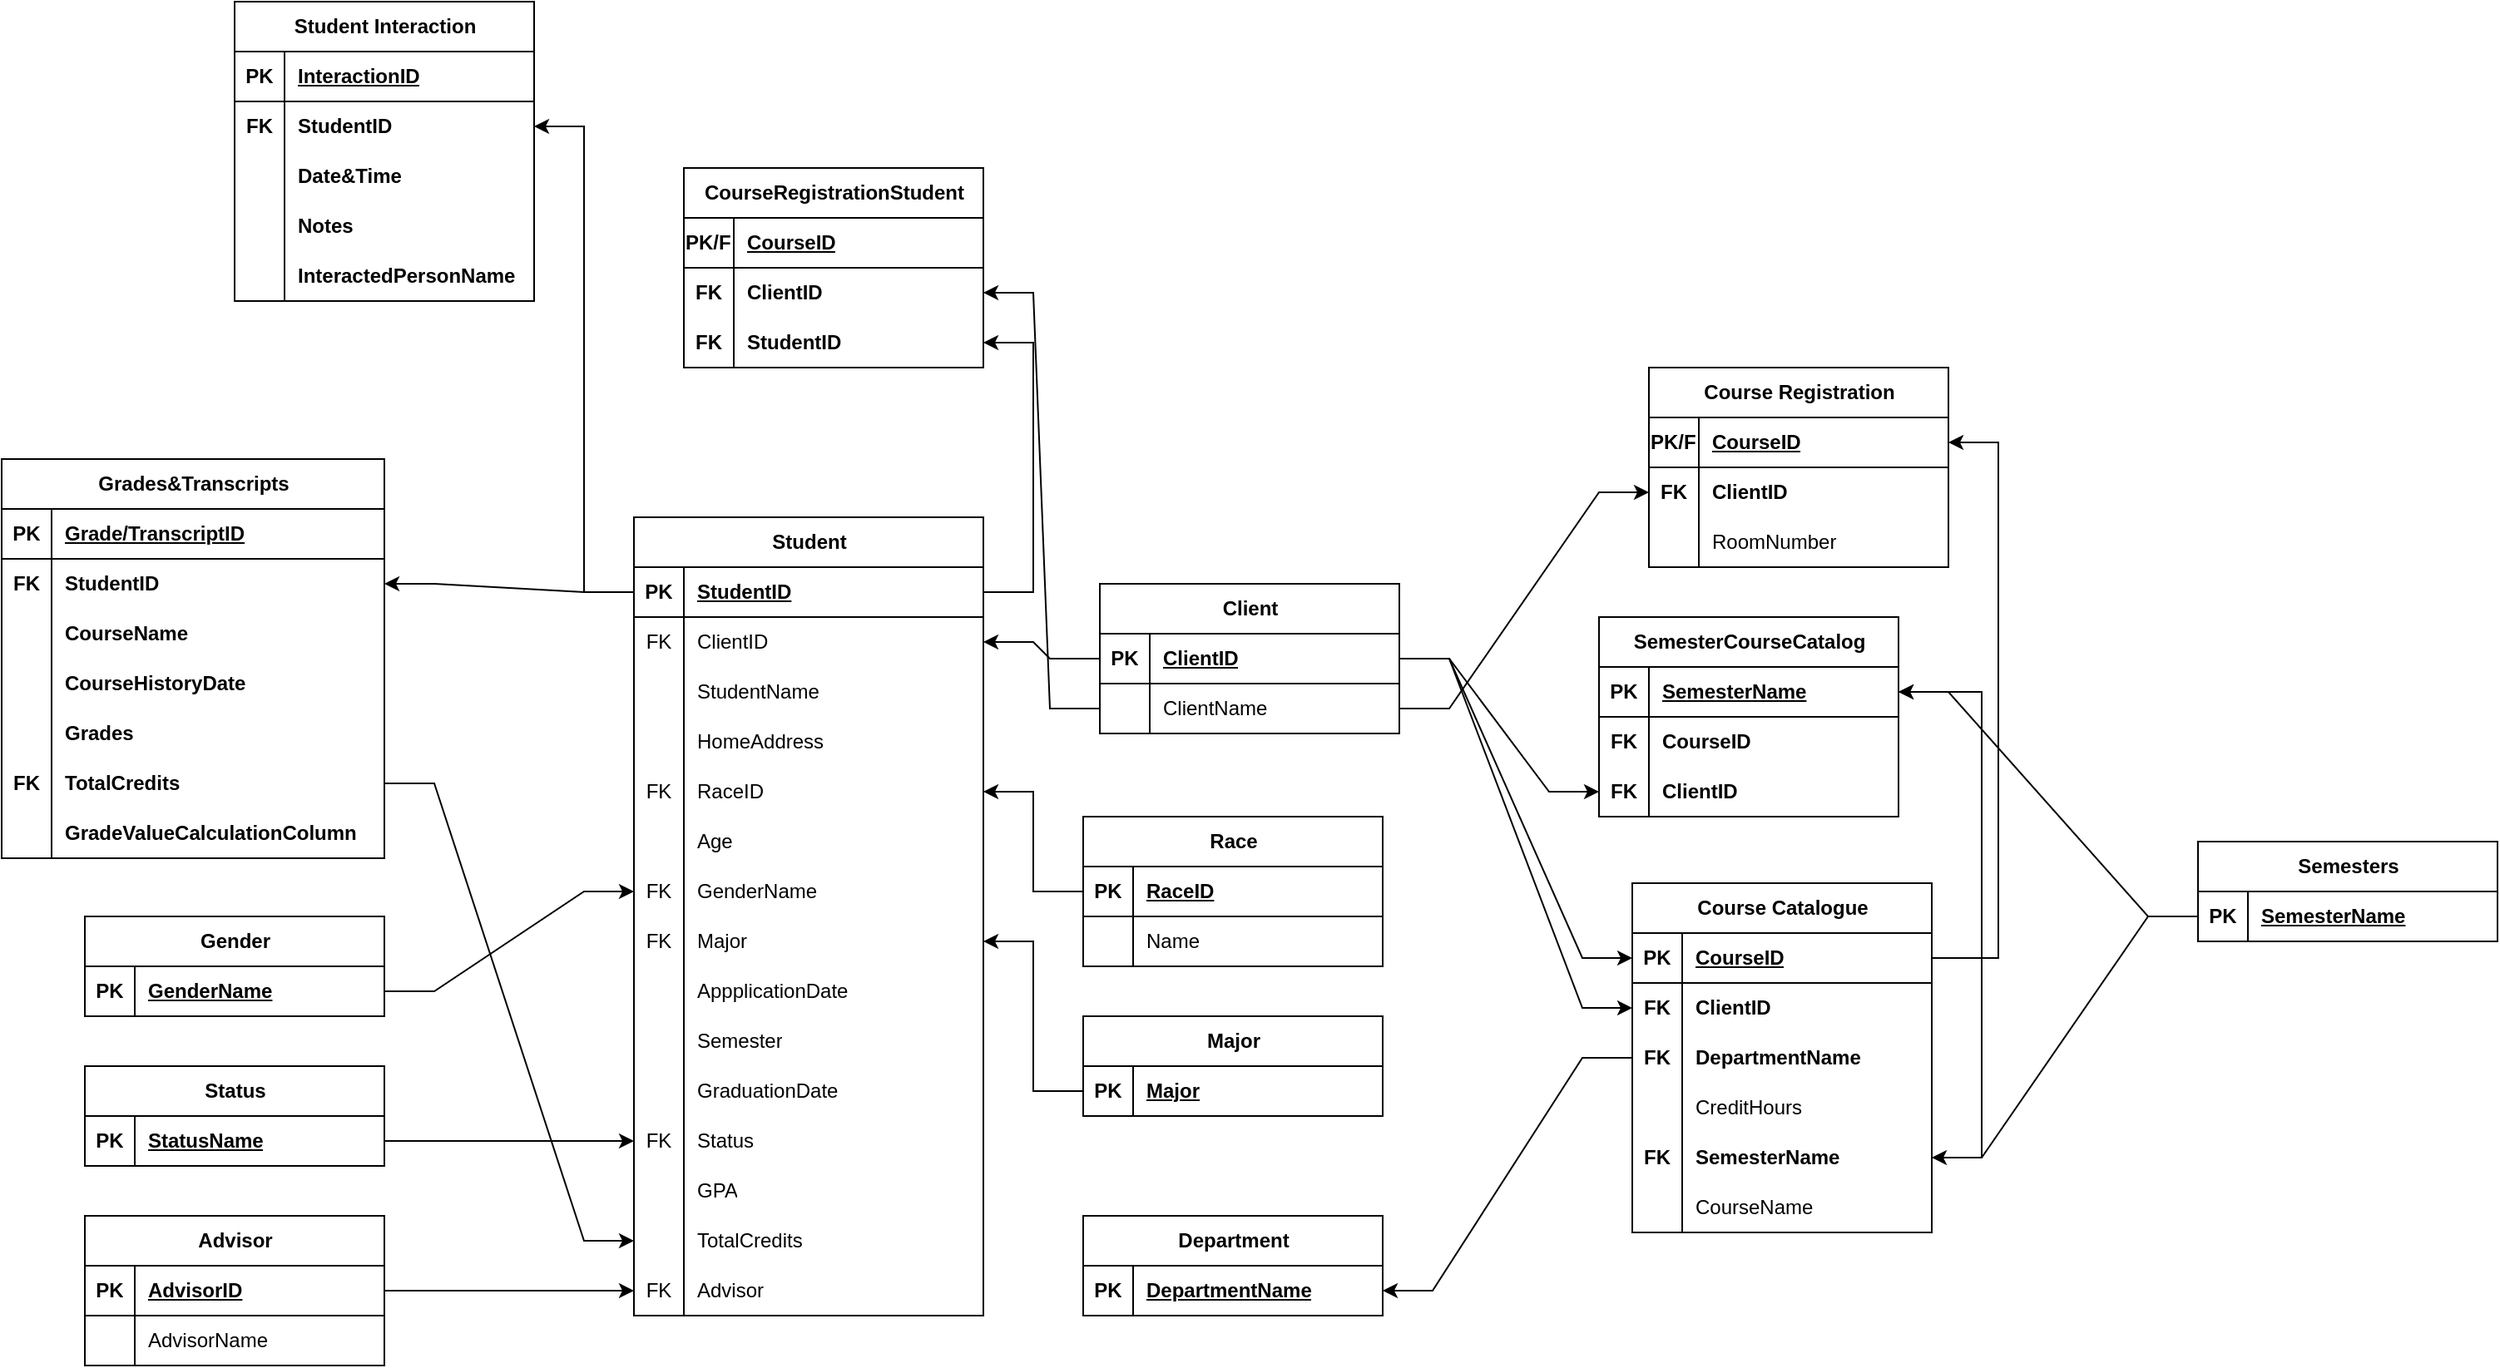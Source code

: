 <mxfile version="21.6.1" type="github">
  <diagram name="Page-1" id="rrkMlJn1mVSX5L93H5-s">
    <mxGraphModel dx="2668" dy="1877" grid="1" gridSize="10" guides="1" tooltips="1" connect="1" arrows="1" fold="1" page="1" pageScale="1" pageWidth="850" pageHeight="1100" math="0" shadow="0">
      <root>
        <mxCell id="0" />
        <mxCell id="1" parent="0" />
        <mxCell id="rUwLUnAGLd6NxB78jwhq-1" value="Student" style="shape=table;startSize=30;container=1;collapsible=1;childLayout=tableLayout;fixedRows=1;rowLines=0;fontStyle=1;align=center;resizeLast=1;html=1;" vertex="1" parent="1">
          <mxGeometry x="70" y="110" width="210" height="480" as="geometry" />
        </mxCell>
        <mxCell id="rUwLUnAGLd6NxB78jwhq-2" value="" style="shape=tableRow;horizontal=0;startSize=0;swimlaneHead=0;swimlaneBody=0;fillColor=none;collapsible=0;dropTarget=0;points=[[0,0.5],[1,0.5]];portConstraint=eastwest;top=0;left=0;right=0;bottom=1;" vertex="1" parent="rUwLUnAGLd6NxB78jwhq-1">
          <mxGeometry y="30" width="210" height="30" as="geometry" />
        </mxCell>
        <mxCell id="rUwLUnAGLd6NxB78jwhq-3" value="PK" style="shape=partialRectangle;connectable=0;fillColor=none;top=0;left=0;bottom=0;right=0;fontStyle=1;overflow=hidden;whiteSpace=wrap;html=1;" vertex="1" parent="rUwLUnAGLd6NxB78jwhq-2">
          <mxGeometry width="30" height="30" as="geometry">
            <mxRectangle width="30" height="30" as="alternateBounds" />
          </mxGeometry>
        </mxCell>
        <mxCell id="rUwLUnAGLd6NxB78jwhq-4" value="StudentID" style="shape=partialRectangle;connectable=0;fillColor=none;top=0;left=0;bottom=0;right=0;align=left;spacingLeft=6;fontStyle=5;overflow=hidden;whiteSpace=wrap;html=1;" vertex="1" parent="rUwLUnAGLd6NxB78jwhq-2">
          <mxGeometry x="30" width="180" height="30" as="geometry">
            <mxRectangle width="180" height="30" as="alternateBounds" />
          </mxGeometry>
        </mxCell>
        <mxCell id="rUwLUnAGLd6NxB78jwhq-5" value="" style="shape=tableRow;horizontal=0;startSize=0;swimlaneHead=0;swimlaneBody=0;fillColor=none;collapsible=0;dropTarget=0;points=[[0,0.5],[1,0.5]];portConstraint=eastwest;top=0;left=0;right=0;bottom=0;" vertex="1" parent="rUwLUnAGLd6NxB78jwhq-1">
          <mxGeometry y="60" width="210" height="30" as="geometry" />
        </mxCell>
        <mxCell id="rUwLUnAGLd6NxB78jwhq-6" value="FK" style="shape=partialRectangle;connectable=0;fillColor=none;top=0;left=0;bottom=0;right=0;editable=1;overflow=hidden;whiteSpace=wrap;html=1;" vertex="1" parent="rUwLUnAGLd6NxB78jwhq-5">
          <mxGeometry width="30" height="30" as="geometry">
            <mxRectangle width="30" height="30" as="alternateBounds" />
          </mxGeometry>
        </mxCell>
        <mxCell id="rUwLUnAGLd6NxB78jwhq-7" value="ClientID" style="shape=partialRectangle;connectable=0;fillColor=none;top=0;left=0;bottom=0;right=0;align=left;spacingLeft=6;overflow=hidden;whiteSpace=wrap;html=1;" vertex="1" parent="rUwLUnAGLd6NxB78jwhq-5">
          <mxGeometry x="30" width="180" height="30" as="geometry">
            <mxRectangle width="180" height="30" as="alternateBounds" />
          </mxGeometry>
        </mxCell>
        <mxCell id="rUwLUnAGLd6NxB78jwhq-8" value="" style="shape=tableRow;horizontal=0;startSize=0;swimlaneHead=0;swimlaneBody=0;fillColor=none;collapsible=0;dropTarget=0;points=[[0,0.5],[1,0.5]];portConstraint=eastwest;top=0;left=0;right=0;bottom=0;" vertex="1" parent="rUwLUnAGLd6NxB78jwhq-1">
          <mxGeometry y="90" width="210" height="30" as="geometry" />
        </mxCell>
        <mxCell id="rUwLUnAGLd6NxB78jwhq-9" value="" style="shape=partialRectangle;connectable=0;fillColor=none;top=0;left=0;bottom=0;right=0;editable=1;overflow=hidden;whiteSpace=wrap;html=1;" vertex="1" parent="rUwLUnAGLd6NxB78jwhq-8">
          <mxGeometry width="30" height="30" as="geometry">
            <mxRectangle width="30" height="30" as="alternateBounds" />
          </mxGeometry>
        </mxCell>
        <mxCell id="rUwLUnAGLd6NxB78jwhq-10" value="StudentName" style="shape=partialRectangle;connectable=0;fillColor=none;top=0;left=0;bottom=0;right=0;align=left;spacingLeft=6;overflow=hidden;whiteSpace=wrap;html=1;" vertex="1" parent="rUwLUnAGLd6NxB78jwhq-8">
          <mxGeometry x="30" width="180" height="30" as="geometry">
            <mxRectangle width="180" height="30" as="alternateBounds" />
          </mxGeometry>
        </mxCell>
        <mxCell id="rUwLUnAGLd6NxB78jwhq-11" value="" style="shape=tableRow;horizontal=0;startSize=0;swimlaneHead=0;swimlaneBody=0;fillColor=none;collapsible=0;dropTarget=0;points=[[0,0.5],[1,0.5]];portConstraint=eastwest;top=0;left=0;right=0;bottom=0;" vertex="1" parent="rUwLUnAGLd6NxB78jwhq-1">
          <mxGeometry y="120" width="210" height="30" as="geometry" />
        </mxCell>
        <mxCell id="rUwLUnAGLd6NxB78jwhq-12" value="" style="shape=partialRectangle;connectable=0;fillColor=none;top=0;left=0;bottom=0;right=0;editable=1;overflow=hidden;whiteSpace=wrap;html=1;" vertex="1" parent="rUwLUnAGLd6NxB78jwhq-11">
          <mxGeometry width="30" height="30" as="geometry">
            <mxRectangle width="30" height="30" as="alternateBounds" />
          </mxGeometry>
        </mxCell>
        <mxCell id="rUwLUnAGLd6NxB78jwhq-13" value="HomeAddress" style="shape=partialRectangle;connectable=0;fillColor=none;top=0;left=0;bottom=0;right=0;align=left;spacingLeft=6;overflow=hidden;whiteSpace=wrap;html=1;" vertex="1" parent="rUwLUnAGLd6NxB78jwhq-11">
          <mxGeometry x="30" width="180" height="30" as="geometry">
            <mxRectangle width="180" height="30" as="alternateBounds" />
          </mxGeometry>
        </mxCell>
        <mxCell id="rUwLUnAGLd6NxB78jwhq-14" value="" style="shape=tableRow;horizontal=0;startSize=0;swimlaneHead=0;swimlaneBody=0;fillColor=none;collapsible=0;dropTarget=0;points=[[0,0.5],[1,0.5]];portConstraint=eastwest;top=0;left=0;right=0;bottom=0;" vertex="1" parent="rUwLUnAGLd6NxB78jwhq-1">
          <mxGeometry y="150" width="210" height="30" as="geometry" />
        </mxCell>
        <mxCell id="rUwLUnAGLd6NxB78jwhq-15" value="FK" style="shape=partialRectangle;connectable=0;fillColor=none;top=0;left=0;bottom=0;right=0;editable=1;overflow=hidden;whiteSpace=wrap;html=1;" vertex="1" parent="rUwLUnAGLd6NxB78jwhq-14">
          <mxGeometry width="30" height="30" as="geometry">
            <mxRectangle width="30" height="30" as="alternateBounds" />
          </mxGeometry>
        </mxCell>
        <mxCell id="rUwLUnAGLd6NxB78jwhq-16" value="RaceID" style="shape=partialRectangle;connectable=0;fillColor=none;top=0;left=0;bottom=0;right=0;align=left;spacingLeft=6;overflow=hidden;whiteSpace=wrap;html=1;" vertex="1" parent="rUwLUnAGLd6NxB78jwhq-14">
          <mxGeometry x="30" width="180" height="30" as="geometry">
            <mxRectangle width="180" height="30" as="alternateBounds" />
          </mxGeometry>
        </mxCell>
        <mxCell id="rUwLUnAGLd6NxB78jwhq-17" value="" style="shape=tableRow;horizontal=0;startSize=0;swimlaneHead=0;swimlaneBody=0;fillColor=none;collapsible=0;dropTarget=0;points=[[0,0.5],[1,0.5]];portConstraint=eastwest;top=0;left=0;right=0;bottom=0;" vertex="1" parent="rUwLUnAGLd6NxB78jwhq-1">
          <mxGeometry y="180" width="210" height="30" as="geometry" />
        </mxCell>
        <mxCell id="rUwLUnAGLd6NxB78jwhq-18" value="" style="shape=partialRectangle;connectable=0;fillColor=none;top=0;left=0;bottom=0;right=0;editable=1;overflow=hidden;whiteSpace=wrap;html=1;" vertex="1" parent="rUwLUnAGLd6NxB78jwhq-17">
          <mxGeometry width="30" height="30" as="geometry">
            <mxRectangle width="30" height="30" as="alternateBounds" />
          </mxGeometry>
        </mxCell>
        <mxCell id="rUwLUnAGLd6NxB78jwhq-19" value="Age" style="shape=partialRectangle;connectable=0;fillColor=none;top=0;left=0;bottom=0;right=0;align=left;spacingLeft=6;overflow=hidden;whiteSpace=wrap;html=1;" vertex="1" parent="rUwLUnAGLd6NxB78jwhq-17">
          <mxGeometry x="30" width="180" height="30" as="geometry">
            <mxRectangle width="180" height="30" as="alternateBounds" />
          </mxGeometry>
        </mxCell>
        <mxCell id="rUwLUnAGLd6NxB78jwhq-20" value="" style="shape=tableRow;horizontal=0;startSize=0;swimlaneHead=0;swimlaneBody=0;fillColor=none;collapsible=0;dropTarget=0;points=[[0,0.5],[1,0.5]];portConstraint=eastwest;top=0;left=0;right=0;bottom=0;" vertex="1" parent="rUwLUnAGLd6NxB78jwhq-1">
          <mxGeometry y="210" width="210" height="30" as="geometry" />
        </mxCell>
        <mxCell id="rUwLUnAGLd6NxB78jwhq-21" value="FK" style="shape=partialRectangle;connectable=0;fillColor=none;top=0;left=0;bottom=0;right=0;editable=1;overflow=hidden;whiteSpace=wrap;html=1;" vertex="1" parent="rUwLUnAGLd6NxB78jwhq-20">
          <mxGeometry width="30" height="30" as="geometry">
            <mxRectangle width="30" height="30" as="alternateBounds" />
          </mxGeometry>
        </mxCell>
        <mxCell id="rUwLUnAGLd6NxB78jwhq-22" value="GenderName" style="shape=partialRectangle;connectable=0;fillColor=none;top=0;left=0;bottom=0;right=0;align=left;spacingLeft=6;overflow=hidden;whiteSpace=wrap;html=1;" vertex="1" parent="rUwLUnAGLd6NxB78jwhq-20">
          <mxGeometry x="30" width="180" height="30" as="geometry">
            <mxRectangle width="180" height="30" as="alternateBounds" />
          </mxGeometry>
        </mxCell>
        <mxCell id="rUwLUnAGLd6NxB78jwhq-23" value="" style="shape=tableRow;horizontal=0;startSize=0;swimlaneHead=0;swimlaneBody=0;fillColor=none;collapsible=0;dropTarget=0;points=[[0,0.5],[1,0.5]];portConstraint=eastwest;top=0;left=0;right=0;bottom=0;" vertex="1" parent="rUwLUnAGLd6NxB78jwhq-1">
          <mxGeometry y="240" width="210" height="30" as="geometry" />
        </mxCell>
        <mxCell id="rUwLUnAGLd6NxB78jwhq-24" value="FK" style="shape=partialRectangle;connectable=0;fillColor=none;top=0;left=0;bottom=0;right=0;editable=1;overflow=hidden;whiteSpace=wrap;html=1;" vertex="1" parent="rUwLUnAGLd6NxB78jwhq-23">
          <mxGeometry width="30" height="30" as="geometry">
            <mxRectangle width="30" height="30" as="alternateBounds" />
          </mxGeometry>
        </mxCell>
        <mxCell id="rUwLUnAGLd6NxB78jwhq-25" value="Major" style="shape=partialRectangle;connectable=0;fillColor=none;top=0;left=0;bottom=0;right=0;align=left;spacingLeft=6;overflow=hidden;whiteSpace=wrap;html=1;" vertex="1" parent="rUwLUnAGLd6NxB78jwhq-23">
          <mxGeometry x="30" width="180" height="30" as="geometry">
            <mxRectangle width="180" height="30" as="alternateBounds" />
          </mxGeometry>
        </mxCell>
        <mxCell id="rUwLUnAGLd6NxB78jwhq-26" value="" style="shape=tableRow;horizontal=0;startSize=0;swimlaneHead=0;swimlaneBody=0;fillColor=none;collapsible=0;dropTarget=0;points=[[0,0.5],[1,0.5]];portConstraint=eastwest;top=0;left=0;right=0;bottom=0;" vertex="1" parent="rUwLUnAGLd6NxB78jwhq-1">
          <mxGeometry y="270" width="210" height="30" as="geometry" />
        </mxCell>
        <mxCell id="rUwLUnAGLd6NxB78jwhq-27" value="" style="shape=partialRectangle;connectable=0;fillColor=none;top=0;left=0;bottom=0;right=0;editable=1;overflow=hidden;whiteSpace=wrap;html=1;" vertex="1" parent="rUwLUnAGLd6NxB78jwhq-26">
          <mxGeometry width="30" height="30" as="geometry">
            <mxRectangle width="30" height="30" as="alternateBounds" />
          </mxGeometry>
        </mxCell>
        <mxCell id="rUwLUnAGLd6NxB78jwhq-28" value="AppplicationDate" style="shape=partialRectangle;connectable=0;fillColor=none;top=0;left=0;bottom=0;right=0;align=left;spacingLeft=6;overflow=hidden;whiteSpace=wrap;html=1;" vertex="1" parent="rUwLUnAGLd6NxB78jwhq-26">
          <mxGeometry x="30" width="180" height="30" as="geometry">
            <mxRectangle width="180" height="30" as="alternateBounds" />
          </mxGeometry>
        </mxCell>
        <mxCell id="rUwLUnAGLd6NxB78jwhq-29" value="" style="shape=tableRow;horizontal=0;startSize=0;swimlaneHead=0;swimlaneBody=0;fillColor=none;collapsible=0;dropTarget=0;points=[[0,0.5],[1,0.5]];portConstraint=eastwest;top=0;left=0;right=0;bottom=0;" vertex="1" parent="rUwLUnAGLd6NxB78jwhq-1">
          <mxGeometry y="300" width="210" height="30" as="geometry" />
        </mxCell>
        <mxCell id="rUwLUnAGLd6NxB78jwhq-30" value="" style="shape=partialRectangle;connectable=0;fillColor=none;top=0;left=0;bottom=0;right=0;editable=1;overflow=hidden;whiteSpace=wrap;html=1;" vertex="1" parent="rUwLUnAGLd6NxB78jwhq-29">
          <mxGeometry width="30" height="30" as="geometry">
            <mxRectangle width="30" height="30" as="alternateBounds" />
          </mxGeometry>
        </mxCell>
        <mxCell id="rUwLUnAGLd6NxB78jwhq-31" value="Semester" style="shape=partialRectangle;connectable=0;fillColor=none;top=0;left=0;bottom=0;right=0;align=left;spacingLeft=6;overflow=hidden;whiteSpace=wrap;html=1;" vertex="1" parent="rUwLUnAGLd6NxB78jwhq-29">
          <mxGeometry x="30" width="180" height="30" as="geometry">
            <mxRectangle width="180" height="30" as="alternateBounds" />
          </mxGeometry>
        </mxCell>
        <mxCell id="rUwLUnAGLd6NxB78jwhq-32" value="" style="shape=tableRow;horizontal=0;startSize=0;swimlaneHead=0;swimlaneBody=0;fillColor=none;collapsible=0;dropTarget=0;points=[[0,0.5],[1,0.5]];portConstraint=eastwest;top=0;left=0;right=0;bottom=0;" vertex="1" parent="rUwLUnAGLd6NxB78jwhq-1">
          <mxGeometry y="330" width="210" height="30" as="geometry" />
        </mxCell>
        <mxCell id="rUwLUnAGLd6NxB78jwhq-33" value="" style="shape=partialRectangle;connectable=0;fillColor=none;top=0;left=0;bottom=0;right=0;editable=1;overflow=hidden;whiteSpace=wrap;html=1;" vertex="1" parent="rUwLUnAGLd6NxB78jwhq-32">
          <mxGeometry width="30" height="30" as="geometry">
            <mxRectangle width="30" height="30" as="alternateBounds" />
          </mxGeometry>
        </mxCell>
        <mxCell id="rUwLUnAGLd6NxB78jwhq-34" value="GraduationDate" style="shape=partialRectangle;connectable=0;fillColor=none;top=0;left=0;bottom=0;right=0;align=left;spacingLeft=6;overflow=hidden;whiteSpace=wrap;html=1;" vertex="1" parent="rUwLUnAGLd6NxB78jwhq-32">
          <mxGeometry x="30" width="180" height="30" as="geometry">
            <mxRectangle width="180" height="30" as="alternateBounds" />
          </mxGeometry>
        </mxCell>
        <mxCell id="rUwLUnAGLd6NxB78jwhq-35" value="" style="shape=tableRow;horizontal=0;startSize=0;swimlaneHead=0;swimlaneBody=0;fillColor=none;collapsible=0;dropTarget=0;points=[[0,0.5],[1,0.5]];portConstraint=eastwest;top=0;left=0;right=0;bottom=0;" vertex="1" parent="rUwLUnAGLd6NxB78jwhq-1">
          <mxGeometry y="360" width="210" height="30" as="geometry" />
        </mxCell>
        <mxCell id="rUwLUnAGLd6NxB78jwhq-36" value="FK" style="shape=partialRectangle;connectable=0;fillColor=none;top=0;left=0;bottom=0;right=0;editable=1;overflow=hidden;whiteSpace=wrap;html=1;" vertex="1" parent="rUwLUnAGLd6NxB78jwhq-35">
          <mxGeometry width="30" height="30" as="geometry">
            <mxRectangle width="30" height="30" as="alternateBounds" />
          </mxGeometry>
        </mxCell>
        <mxCell id="rUwLUnAGLd6NxB78jwhq-37" value="Status" style="shape=partialRectangle;connectable=0;fillColor=none;top=0;left=0;bottom=0;right=0;align=left;spacingLeft=6;overflow=hidden;whiteSpace=wrap;html=1;" vertex="1" parent="rUwLUnAGLd6NxB78jwhq-35">
          <mxGeometry x="30" width="180" height="30" as="geometry">
            <mxRectangle width="180" height="30" as="alternateBounds" />
          </mxGeometry>
        </mxCell>
        <mxCell id="rUwLUnAGLd6NxB78jwhq-38" value="" style="shape=tableRow;horizontal=0;startSize=0;swimlaneHead=0;swimlaneBody=0;fillColor=none;collapsible=0;dropTarget=0;points=[[0,0.5],[1,0.5]];portConstraint=eastwest;top=0;left=0;right=0;bottom=0;" vertex="1" parent="rUwLUnAGLd6NxB78jwhq-1">
          <mxGeometry y="390" width="210" height="30" as="geometry" />
        </mxCell>
        <mxCell id="rUwLUnAGLd6NxB78jwhq-39" value="" style="shape=partialRectangle;connectable=0;fillColor=none;top=0;left=0;bottom=0;right=0;editable=1;overflow=hidden;whiteSpace=wrap;html=1;" vertex="1" parent="rUwLUnAGLd6NxB78jwhq-38">
          <mxGeometry width="30" height="30" as="geometry">
            <mxRectangle width="30" height="30" as="alternateBounds" />
          </mxGeometry>
        </mxCell>
        <mxCell id="rUwLUnAGLd6NxB78jwhq-40" value="GPA" style="shape=partialRectangle;connectable=0;fillColor=none;top=0;left=0;bottom=0;right=0;align=left;spacingLeft=6;overflow=hidden;whiteSpace=wrap;html=1;" vertex="1" parent="rUwLUnAGLd6NxB78jwhq-38">
          <mxGeometry x="30" width="180" height="30" as="geometry">
            <mxRectangle width="180" height="30" as="alternateBounds" />
          </mxGeometry>
        </mxCell>
        <mxCell id="rUwLUnAGLd6NxB78jwhq-41" value="" style="shape=tableRow;horizontal=0;startSize=0;swimlaneHead=0;swimlaneBody=0;fillColor=none;collapsible=0;dropTarget=0;points=[[0,0.5],[1,0.5]];portConstraint=eastwest;top=0;left=0;right=0;bottom=0;" vertex="1" parent="rUwLUnAGLd6NxB78jwhq-1">
          <mxGeometry y="420" width="210" height="30" as="geometry" />
        </mxCell>
        <mxCell id="rUwLUnAGLd6NxB78jwhq-42" value="" style="shape=partialRectangle;connectable=0;fillColor=none;top=0;left=0;bottom=0;right=0;editable=1;overflow=hidden;whiteSpace=wrap;html=1;" vertex="1" parent="rUwLUnAGLd6NxB78jwhq-41">
          <mxGeometry width="30" height="30" as="geometry">
            <mxRectangle width="30" height="30" as="alternateBounds" />
          </mxGeometry>
        </mxCell>
        <mxCell id="rUwLUnAGLd6NxB78jwhq-43" value="TotalCredits" style="shape=partialRectangle;connectable=0;fillColor=none;top=0;left=0;bottom=0;right=0;align=left;spacingLeft=6;overflow=hidden;whiteSpace=wrap;html=1;" vertex="1" parent="rUwLUnAGLd6NxB78jwhq-41">
          <mxGeometry x="30" width="180" height="30" as="geometry">
            <mxRectangle width="180" height="30" as="alternateBounds" />
          </mxGeometry>
        </mxCell>
        <mxCell id="rUwLUnAGLd6NxB78jwhq-44" value="" style="shape=tableRow;horizontal=0;startSize=0;swimlaneHead=0;swimlaneBody=0;fillColor=none;collapsible=0;dropTarget=0;points=[[0,0.5],[1,0.5]];portConstraint=eastwest;top=0;left=0;right=0;bottom=0;" vertex="1" parent="rUwLUnAGLd6NxB78jwhq-1">
          <mxGeometry y="450" width="210" height="30" as="geometry" />
        </mxCell>
        <mxCell id="rUwLUnAGLd6NxB78jwhq-45" value="FK" style="shape=partialRectangle;connectable=0;fillColor=none;top=0;left=0;bottom=0;right=0;editable=1;overflow=hidden;whiteSpace=wrap;html=1;" vertex="1" parent="rUwLUnAGLd6NxB78jwhq-44">
          <mxGeometry width="30" height="30" as="geometry">
            <mxRectangle width="30" height="30" as="alternateBounds" />
          </mxGeometry>
        </mxCell>
        <mxCell id="rUwLUnAGLd6NxB78jwhq-46" value="Advisor" style="shape=partialRectangle;connectable=0;fillColor=none;top=0;left=0;bottom=0;right=0;align=left;spacingLeft=6;overflow=hidden;whiteSpace=wrap;html=1;" vertex="1" parent="rUwLUnAGLd6NxB78jwhq-44">
          <mxGeometry x="30" width="180" height="30" as="geometry">
            <mxRectangle width="180" height="30" as="alternateBounds" />
          </mxGeometry>
        </mxCell>
        <mxCell id="rUwLUnAGLd6NxB78jwhq-47" value="Client" style="shape=table;startSize=30;container=1;collapsible=1;childLayout=tableLayout;fixedRows=1;rowLines=0;fontStyle=1;align=center;resizeLast=1;html=1;" vertex="1" parent="1">
          <mxGeometry x="350" y="150" width="180" height="90" as="geometry" />
        </mxCell>
        <mxCell id="rUwLUnAGLd6NxB78jwhq-48" value="" style="shape=tableRow;horizontal=0;startSize=0;swimlaneHead=0;swimlaneBody=0;fillColor=none;collapsible=0;dropTarget=0;points=[[0,0.5],[1,0.5]];portConstraint=eastwest;top=0;left=0;right=0;bottom=1;" vertex="1" parent="rUwLUnAGLd6NxB78jwhq-47">
          <mxGeometry y="30" width="180" height="30" as="geometry" />
        </mxCell>
        <mxCell id="rUwLUnAGLd6NxB78jwhq-49" value="PK" style="shape=partialRectangle;connectable=0;fillColor=none;top=0;left=0;bottom=0;right=0;fontStyle=1;overflow=hidden;whiteSpace=wrap;html=1;" vertex="1" parent="rUwLUnAGLd6NxB78jwhq-48">
          <mxGeometry width="30" height="30" as="geometry">
            <mxRectangle width="30" height="30" as="alternateBounds" />
          </mxGeometry>
        </mxCell>
        <mxCell id="rUwLUnAGLd6NxB78jwhq-50" value="ClientID" style="shape=partialRectangle;connectable=0;fillColor=none;top=0;left=0;bottom=0;right=0;align=left;spacingLeft=6;fontStyle=5;overflow=hidden;whiteSpace=wrap;html=1;" vertex="1" parent="rUwLUnAGLd6NxB78jwhq-48">
          <mxGeometry x="30" width="150" height="30" as="geometry">
            <mxRectangle width="150" height="30" as="alternateBounds" />
          </mxGeometry>
        </mxCell>
        <mxCell id="rUwLUnAGLd6NxB78jwhq-51" value="" style="shape=tableRow;horizontal=0;startSize=0;swimlaneHead=0;swimlaneBody=0;fillColor=none;collapsible=0;dropTarget=0;points=[[0,0.5],[1,0.5]];portConstraint=eastwest;top=0;left=0;right=0;bottom=0;" vertex="1" parent="rUwLUnAGLd6NxB78jwhq-47">
          <mxGeometry y="60" width="180" height="30" as="geometry" />
        </mxCell>
        <mxCell id="rUwLUnAGLd6NxB78jwhq-52" value="" style="shape=partialRectangle;connectable=0;fillColor=none;top=0;left=0;bottom=0;right=0;editable=1;overflow=hidden;whiteSpace=wrap;html=1;" vertex="1" parent="rUwLUnAGLd6NxB78jwhq-51">
          <mxGeometry width="30" height="30" as="geometry">
            <mxRectangle width="30" height="30" as="alternateBounds" />
          </mxGeometry>
        </mxCell>
        <mxCell id="rUwLUnAGLd6NxB78jwhq-53" value="ClientName" style="shape=partialRectangle;connectable=0;fillColor=none;top=0;left=0;bottom=0;right=0;align=left;spacingLeft=6;overflow=hidden;whiteSpace=wrap;html=1;" vertex="1" parent="rUwLUnAGLd6NxB78jwhq-51">
          <mxGeometry x="30" width="150" height="30" as="geometry">
            <mxRectangle width="150" height="30" as="alternateBounds" />
          </mxGeometry>
        </mxCell>
        <mxCell id="rUwLUnAGLd6NxB78jwhq-54" value="Course Registration" style="shape=table;startSize=30;container=1;collapsible=1;childLayout=tableLayout;fixedRows=1;rowLines=0;fontStyle=1;align=center;resizeLast=1;html=1;" vertex="1" parent="1">
          <mxGeometry x="680" y="20" width="180" height="120" as="geometry" />
        </mxCell>
        <mxCell id="rUwLUnAGLd6NxB78jwhq-55" value="" style="shape=tableRow;horizontal=0;startSize=0;swimlaneHead=0;swimlaneBody=0;fillColor=none;collapsible=0;dropTarget=0;points=[[0,0.5],[1,0.5]];portConstraint=eastwest;top=0;left=0;right=0;bottom=1;" vertex="1" parent="rUwLUnAGLd6NxB78jwhq-54">
          <mxGeometry y="30" width="180" height="30" as="geometry" />
        </mxCell>
        <mxCell id="rUwLUnAGLd6NxB78jwhq-56" value="PK/FK" style="shape=partialRectangle;connectable=0;fillColor=none;top=0;left=0;bottom=0;right=0;fontStyle=1;overflow=hidden;whiteSpace=wrap;html=1;" vertex="1" parent="rUwLUnAGLd6NxB78jwhq-55">
          <mxGeometry width="30" height="30" as="geometry">
            <mxRectangle width="30" height="30" as="alternateBounds" />
          </mxGeometry>
        </mxCell>
        <mxCell id="rUwLUnAGLd6NxB78jwhq-57" value="CourseID" style="shape=partialRectangle;connectable=0;fillColor=none;top=0;left=0;bottom=0;right=0;align=left;spacingLeft=6;fontStyle=5;overflow=hidden;whiteSpace=wrap;html=1;" vertex="1" parent="rUwLUnAGLd6NxB78jwhq-55">
          <mxGeometry x="30" width="150" height="30" as="geometry">
            <mxRectangle width="150" height="30" as="alternateBounds" />
          </mxGeometry>
        </mxCell>
        <mxCell id="rUwLUnAGLd6NxB78jwhq-58" value="" style="shape=tableRow;horizontal=0;startSize=0;swimlaneHead=0;swimlaneBody=0;fillColor=none;collapsible=0;dropTarget=0;points=[[0,0.5],[1,0.5]];portConstraint=eastwest;top=0;left=0;right=0;bottom=0;" vertex="1" parent="rUwLUnAGLd6NxB78jwhq-54">
          <mxGeometry y="60" width="180" height="30" as="geometry" />
        </mxCell>
        <mxCell id="rUwLUnAGLd6NxB78jwhq-59" value="&lt;b&gt;FK&lt;/b&gt;" style="shape=partialRectangle;connectable=0;fillColor=none;top=0;left=0;bottom=0;right=0;editable=1;overflow=hidden;whiteSpace=wrap;html=1;" vertex="1" parent="rUwLUnAGLd6NxB78jwhq-58">
          <mxGeometry width="30" height="30" as="geometry">
            <mxRectangle width="30" height="30" as="alternateBounds" />
          </mxGeometry>
        </mxCell>
        <mxCell id="rUwLUnAGLd6NxB78jwhq-60" value="&lt;b&gt;ClientID&lt;/b&gt;" style="shape=partialRectangle;connectable=0;fillColor=none;top=0;left=0;bottom=0;right=0;align=left;spacingLeft=6;overflow=hidden;whiteSpace=wrap;html=1;" vertex="1" parent="rUwLUnAGLd6NxB78jwhq-58">
          <mxGeometry x="30" width="150" height="30" as="geometry">
            <mxRectangle width="150" height="30" as="alternateBounds" />
          </mxGeometry>
        </mxCell>
        <mxCell id="rUwLUnAGLd6NxB78jwhq-61" value="" style="shape=tableRow;horizontal=0;startSize=0;swimlaneHead=0;swimlaneBody=0;fillColor=none;collapsible=0;dropTarget=0;points=[[0,0.5],[1,0.5]];portConstraint=eastwest;top=0;left=0;right=0;bottom=0;" vertex="1" parent="rUwLUnAGLd6NxB78jwhq-54">
          <mxGeometry y="90" width="180" height="30" as="geometry" />
        </mxCell>
        <mxCell id="rUwLUnAGLd6NxB78jwhq-62" value="&lt;br/&gt;" style="shape=partialRectangle;connectable=0;fillColor=none;top=0;left=0;bottom=0;right=0;editable=1;overflow=hidden;whiteSpace=wrap;html=1;" vertex="1" parent="rUwLUnAGLd6NxB78jwhq-61">
          <mxGeometry width="30" height="30" as="geometry">
            <mxRectangle width="30" height="30" as="alternateBounds" />
          </mxGeometry>
        </mxCell>
        <mxCell id="rUwLUnAGLd6NxB78jwhq-63" value="RoomNumber" style="shape=partialRectangle;connectable=0;fillColor=none;top=0;left=0;bottom=0;right=0;align=left;spacingLeft=6;overflow=hidden;whiteSpace=wrap;html=1;" vertex="1" parent="rUwLUnAGLd6NxB78jwhq-61">
          <mxGeometry x="30" width="150" height="30" as="geometry">
            <mxRectangle width="150" height="30" as="alternateBounds" />
          </mxGeometry>
        </mxCell>
        <mxCell id="rUwLUnAGLd6NxB78jwhq-64" value="Course Catalogue" style="shape=table;startSize=30;container=1;collapsible=1;childLayout=tableLayout;fixedRows=1;rowLines=0;fontStyle=1;align=center;resizeLast=1;html=1;" vertex="1" parent="1">
          <mxGeometry x="670" y="330" width="180" height="210" as="geometry" />
        </mxCell>
        <mxCell id="rUwLUnAGLd6NxB78jwhq-65" value="" style="shape=tableRow;horizontal=0;startSize=0;swimlaneHead=0;swimlaneBody=0;fillColor=none;collapsible=0;dropTarget=0;points=[[0,0.5],[1,0.5]];portConstraint=eastwest;top=0;left=0;right=0;bottom=1;" vertex="1" parent="rUwLUnAGLd6NxB78jwhq-64">
          <mxGeometry y="30" width="180" height="30" as="geometry" />
        </mxCell>
        <mxCell id="rUwLUnAGLd6NxB78jwhq-66" value="PK" style="shape=partialRectangle;connectable=0;fillColor=none;top=0;left=0;bottom=0;right=0;fontStyle=1;overflow=hidden;whiteSpace=wrap;html=1;" vertex="1" parent="rUwLUnAGLd6NxB78jwhq-65">
          <mxGeometry width="30" height="30" as="geometry">
            <mxRectangle width="30" height="30" as="alternateBounds" />
          </mxGeometry>
        </mxCell>
        <mxCell id="rUwLUnAGLd6NxB78jwhq-67" value="CourseID" style="shape=partialRectangle;connectable=0;fillColor=none;top=0;left=0;bottom=0;right=0;align=left;spacingLeft=6;fontStyle=5;overflow=hidden;whiteSpace=wrap;html=1;" vertex="1" parent="rUwLUnAGLd6NxB78jwhq-65">
          <mxGeometry x="30" width="150" height="30" as="geometry">
            <mxRectangle width="150" height="30" as="alternateBounds" />
          </mxGeometry>
        </mxCell>
        <mxCell id="rUwLUnAGLd6NxB78jwhq-68" value="" style="shape=tableRow;horizontal=0;startSize=0;swimlaneHead=0;swimlaneBody=0;fillColor=none;collapsible=0;dropTarget=0;points=[[0,0.5],[1,0.5]];portConstraint=eastwest;top=0;left=0;right=0;bottom=0;" vertex="1" parent="rUwLUnAGLd6NxB78jwhq-64">
          <mxGeometry y="60" width="180" height="30" as="geometry" />
        </mxCell>
        <mxCell id="rUwLUnAGLd6NxB78jwhq-69" value="&lt;b&gt;FK&lt;/b&gt;" style="shape=partialRectangle;connectable=0;fillColor=none;top=0;left=0;bottom=0;right=0;editable=1;overflow=hidden;whiteSpace=wrap;html=1;" vertex="1" parent="rUwLUnAGLd6NxB78jwhq-68">
          <mxGeometry width="30" height="30" as="geometry">
            <mxRectangle width="30" height="30" as="alternateBounds" />
          </mxGeometry>
        </mxCell>
        <mxCell id="rUwLUnAGLd6NxB78jwhq-70" value="&lt;b&gt;ClientID&lt;/b&gt;" style="shape=partialRectangle;connectable=0;fillColor=none;top=0;left=0;bottom=0;right=0;align=left;spacingLeft=6;overflow=hidden;whiteSpace=wrap;html=1;" vertex="1" parent="rUwLUnAGLd6NxB78jwhq-68">
          <mxGeometry x="30" width="150" height="30" as="geometry">
            <mxRectangle width="150" height="30" as="alternateBounds" />
          </mxGeometry>
        </mxCell>
        <mxCell id="rUwLUnAGLd6NxB78jwhq-71" value="" style="shape=tableRow;horizontal=0;startSize=0;swimlaneHead=0;swimlaneBody=0;fillColor=none;collapsible=0;dropTarget=0;points=[[0,0.5],[1,0.5]];portConstraint=eastwest;top=0;left=0;right=0;bottom=0;" vertex="1" parent="rUwLUnAGLd6NxB78jwhq-64">
          <mxGeometry y="90" width="180" height="30" as="geometry" />
        </mxCell>
        <mxCell id="rUwLUnAGLd6NxB78jwhq-72" value="&lt;b&gt;FK&lt;/b&gt;" style="shape=partialRectangle;connectable=0;fillColor=none;top=0;left=0;bottom=0;right=0;editable=1;overflow=hidden;whiteSpace=wrap;html=1;" vertex="1" parent="rUwLUnAGLd6NxB78jwhq-71">
          <mxGeometry width="30" height="30" as="geometry">
            <mxRectangle width="30" height="30" as="alternateBounds" />
          </mxGeometry>
        </mxCell>
        <mxCell id="rUwLUnAGLd6NxB78jwhq-73" value="&lt;b&gt;DepartmentName&lt;/b&gt;" style="shape=partialRectangle;connectable=0;fillColor=none;top=0;left=0;bottom=0;right=0;align=left;spacingLeft=6;overflow=hidden;whiteSpace=wrap;html=1;" vertex="1" parent="rUwLUnAGLd6NxB78jwhq-71">
          <mxGeometry x="30" width="150" height="30" as="geometry">
            <mxRectangle width="150" height="30" as="alternateBounds" />
          </mxGeometry>
        </mxCell>
        <mxCell id="rUwLUnAGLd6NxB78jwhq-74" value="" style="shape=tableRow;horizontal=0;startSize=0;swimlaneHead=0;swimlaneBody=0;fillColor=none;collapsible=0;dropTarget=0;points=[[0,0.5],[1,0.5]];portConstraint=eastwest;top=0;left=0;right=0;bottom=0;" vertex="1" parent="rUwLUnAGLd6NxB78jwhq-64">
          <mxGeometry y="120" width="180" height="30" as="geometry" />
        </mxCell>
        <mxCell id="rUwLUnAGLd6NxB78jwhq-75" value="" style="shape=partialRectangle;connectable=0;fillColor=none;top=0;left=0;bottom=0;right=0;editable=1;overflow=hidden;whiteSpace=wrap;html=1;" vertex="1" parent="rUwLUnAGLd6NxB78jwhq-74">
          <mxGeometry width="30" height="30" as="geometry">
            <mxRectangle width="30" height="30" as="alternateBounds" />
          </mxGeometry>
        </mxCell>
        <mxCell id="rUwLUnAGLd6NxB78jwhq-76" value="CreditHours" style="shape=partialRectangle;connectable=0;fillColor=none;top=0;left=0;bottom=0;right=0;align=left;spacingLeft=6;overflow=hidden;whiteSpace=wrap;html=1;" vertex="1" parent="rUwLUnAGLd6NxB78jwhq-74">
          <mxGeometry x="30" width="150" height="30" as="geometry">
            <mxRectangle width="150" height="30" as="alternateBounds" />
          </mxGeometry>
        </mxCell>
        <mxCell id="rUwLUnAGLd6NxB78jwhq-77" value="" style="shape=tableRow;horizontal=0;startSize=0;swimlaneHead=0;swimlaneBody=0;fillColor=none;collapsible=0;dropTarget=0;points=[[0,0.5],[1,0.5]];portConstraint=eastwest;top=0;left=0;right=0;bottom=0;" vertex="1" parent="rUwLUnAGLd6NxB78jwhq-64">
          <mxGeometry y="150" width="180" height="30" as="geometry" />
        </mxCell>
        <mxCell id="rUwLUnAGLd6NxB78jwhq-78" value="&lt;b&gt;FK&lt;/b&gt;" style="shape=partialRectangle;connectable=0;fillColor=none;top=0;left=0;bottom=0;right=0;editable=1;overflow=hidden;whiteSpace=wrap;html=1;" vertex="1" parent="rUwLUnAGLd6NxB78jwhq-77">
          <mxGeometry width="30" height="30" as="geometry">
            <mxRectangle width="30" height="30" as="alternateBounds" />
          </mxGeometry>
        </mxCell>
        <mxCell id="rUwLUnAGLd6NxB78jwhq-79" value="&lt;b&gt;SemesterName&lt;/b&gt;" style="shape=partialRectangle;connectable=0;fillColor=none;top=0;left=0;bottom=0;right=0;align=left;spacingLeft=6;overflow=hidden;whiteSpace=wrap;html=1;" vertex="1" parent="rUwLUnAGLd6NxB78jwhq-77">
          <mxGeometry x="30" width="150" height="30" as="geometry">
            <mxRectangle width="150" height="30" as="alternateBounds" />
          </mxGeometry>
        </mxCell>
        <mxCell id="rUwLUnAGLd6NxB78jwhq-80" value="" style="shape=tableRow;horizontal=0;startSize=0;swimlaneHead=0;swimlaneBody=0;fillColor=none;collapsible=0;dropTarget=0;points=[[0,0.5],[1,0.5]];portConstraint=eastwest;top=0;left=0;right=0;bottom=0;" vertex="1" parent="rUwLUnAGLd6NxB78jwhq-64">
          <mxGeometry y="180" width="180" height="30" as="geometry" />
        </mxCell>
        <mxCell id="rUwLUnAGLd6NxB78jwhq-81" value="" style="shape=partialRectangle;connectable=0;fillColor=none;top=0;left=0;bottom=0;right=0;editable=1;overflow=hidden;whiteSpace=wrap;html=1;" vertex="1" parent="rUwLUnAGLd6NxB78jwhq-80">
          <mxGeometry width="30" height="30" as="geometry">
            <mxRectangle width="30" height="30" as="alternateBounds" />
          </mxGeometry>
        </mxCell>
        <mxCell id="rUwLUnAGLd6NxB78jwhq-82" value="CourseName" style="shape=partialRectangle;connectable=0;fillColor=none;top=0;left=0;bottom=0;right=0;align=left;spacingLeft=6;overflow=hidden;whiteSpace=wrap;html=1;" vertex="1" parent="rUwLUnAGLd6NxB78jwhq-80">
          <mxGeometry x="30" width="150" height="30" as="geometry">
            <mxRectangle width="150" height="30" as="alternateBounds" />
          </mxGeometry>
        </mxCell>
        <mxCell id="rUwLUnAGLd6NxB78jwhq-83" value="Race" style="shape=table;startSize=30;container=1;collapsible=1;childLayout=tableLayout;fixedRows=1;rowLines=0;fontStyle=1;align=center;resizeLast=1;html=1;" vertex="1" parent="1">
          <mxGeometry x="340" y="290" width="180" height="90" as="geometry" />
        </mxCell>
        <mxCell id="rUwLUnAGLd6NxB78jwhq-84" value="" style="shape=tableRow;horizontal=0;startSize=0;swimlaneHead=0;swimlaneBody=0;fillColor=none;collapsible=0;dropTarget=0;points=[[0,0.5],[1,0.5]];portConstraint=eastwest;top=0;left=0;right=0;bottom=1;" vertex="1" parent="rUwLUnAGLd6NxB78jwhq-83">
          <mxGeometry y="30" width="180" height="30" as="geometry" />
        </mxCell>
        <mxCell id="rUwLUnAGLd6NxB78jwhq-85" value="PK" style="shape=partialRectangle;connectable=0;fillColor=none;top=0;left=0;bottom=0;right=0;fontStyle=1;overflow=hidden;whiteSpace=wrap;html=1;" vertex="1" parent="rUwLUnAGLd6NxB78jwhq-84">
          <mxGeometry width="30" height="30" as="geometry">
            <mxRectangle width="30" height="30" as="alternateBounds" />
          </mxGeometry>
        </mxCell>
        <mxCell id="rUwLUnAGLd6NxB78jwhq-86" value="RaceID" style="shape=partialRectangle;connectable=0;fillColor=none;top=0;left=0;bottom=0;right=0;align=left;spacingLeft=6;fontStyle=5;overflow=hidden;whiteSpace=wrap;html=1;" vertex="1" parent="rUwLUnAGLd6NxB78jwhq-84">
          <mxGeometry x="30" width="150" height="30" as="geometry">
            <mxRectangle width="150" height="30" as="alternateBounds" />
          </mxGeometry>
        </mxCell>
        <mxCell id="rUwLUnAGLd6NxB78jwhq-87" value="" style="shape=tableRow;horizontal=0;startSize=0;swimlaneHead=0;swimlaneBody=0;fillColor=none;collapsible=0;dropTarget=0;points=[[0,0.5],[1,0.5]];portConstraint=eastwest;top=0;left=0;right=0;bottom=0;" vertex="1" parent="rUwLUnAGLd6NxB78jwhq-83">
          <mxGeometry y="60" width="180" height="30" as="geometry" />
        </mxCell>
        <mxCell id="rUwLUnAGLd6NxB78jwhq-88" value="" style="shape=partialRectangle;connectable=0;fillColor=none;top=0;left=0;bottom=0;right=0;editable=1;overflow=hidden;whiteSpace=wrap;html=1;" vertex="1" parent="rUwLUnAGLd6NxB78jwhq-87">
          <mxGeometry width="30" height="30" as="geometry">
            <mxRectangle width="30" height="30" as="alternateBounds" />
          </mxGeometry>
        </mxCell>
        <mxCell id="rUwLUnAGLd6NxB78jwhq-89" value="Name" style="shape=partialRectangle;connectable=0;fillColor=none;top=0;left=0;bottom=0;right=0;align=left;spacingLeft=6;overflow=hidden;whiteSpace=wrap;html=1;" vertex="1" parent="rUwLUnAGLd6NxB78jwhq-87">
          <mxGeometry x="30" width="150" height="30" as="geometry">
            <mxRectangle width="150" height="30" as="alternateBounds" />
          </mxGeometry>
        </mxCell>
        <mxCell id="rUwLUnAGLd6NxB78jwhq-90" value="Major" style="shape=table;startSize=30;container=1;collapsible=1;childLayout=tableLayout;fixedRows=1;rowLines=0;fontStyle=1;align=center;resizeLast=1;html=1;" vertex="1" parent="1">
          <mxGeometry x="340" y="410" width="180" height="60" as="geometry" />
        </mxCell>
        <mxCell id="rUwLUnAGLd6NxB78jwhq-91" value="" style="shape=tableRow;horizontal=0;startSize=0;swimlaneHead=0;swimlaneBody=0;fillColor=none;collapsible=0;dropTarget=0;points=[[0,0.5],[1,0.5]];portConstraint=eastwest;top=0;left=0;right=0;bottom=1;" vertex="1" parent="rUwLUnAGLd6NxB78jwhq-90">
          <mxGeometry y="30" width="180" height="30" as="geometry" />
        </mxCell>
        <mxCell id="rUwLUnAGLd6NxB78jwhq-92" value="PK" style="shape=partialRectangle;connectable=0;fillColor=none;top=0;left=0;bottom=0;right=0;fontStyle=1;overflow=hidden;whiteSpace=wrap;html=1;" vertex="1" parent="rUwLUnAGLd6NxB78jwhq-91">
          <mxGeometry width="30" height="30" as="geometry">
            <mxRectangle width="30" height="30" as="alternateBounds" />
          </mxGeometry>
        </mxCell>
        <mxCell id="rUwLUnAGLd6NxB78jwhq-93" value="Major" style="shape=partialRectangle;connectable=0;fillColor=none;top=0;left=0;bottom=0;right=0;align=left;spacingLeft=6;fontStyle=5;overflow=hidden;whiteSpace=wrap;html=1;" vertex="1" parent="rUwLUnAGLd6NxB78jwhq-91">
          <mxGeometry x="30" width="150" height="30" as="geometry">
            <mxRectangle width="150" height="30" as="alternateBounds" />
          </mxGeometry>
        </mxCell>
        <mxCell id="rUwLUnAGLd6NxB78jwhq-94" value="Gender" style="shape=table;startSize=30;container=1;collapsible=1;childLayout=tableLayout;fixedRows=1;rowLines=0;fontStyle=1;align=center;resizeLast=1;html=1;" vertex="1" parent="1">
          <mxGeometry x="-260" y="350" width="180" height="60" as="geometry" />
        </mxCell>
        <mxCell id="rUwLUnAGLd6NxB78jwhq-95" value="" style="shape=tableRow;horizontal=0;startSize=0;swimlaneHead=0;swimlaneBody=0;fillColor=none;collapsible=0;dropTarget=0;points=[[0,0.5],[1,0.5]];portConstraint=eastwest;top=0;left=0;right=0;bottom=1;" vertex="1" parent="rUwLUnAGLd6NxB78jwhq-94">
          <mxGeometry y="30" width="180" height="30" as="geometry" />
        </mxCell>
        <mxCell id="rUwLUnAGLd6NxB78jwhq-96" value="PK" style="shape=partialRectangle;connectable=0;fillColor=none;top=0;left=0;bottom=0;right=0;fontStyle=1;overflow=hidden;whiteSpace=wrap;html=1;" vertex="1" parent="rUwLUnAGLd6NxB78jwhq-95">
          <mxGeometry width="30" height="30" as="geometry">
            <mxRectangle width="30" height="30" as="alternateBounds" />
          </mxGeometry>
        </mxCell>
        <mxCell id="rUwLUnAGLd6NxB78jwhq-97" value="GenderName" style="shape=partialRectangle;connectable=0;fillColor=none;top=0;left=0;bottom=0;right=0;align=left;spacingLeft=6;fontStyle=5;overflow=hidden;whiteSpace=wrap;html=1;" vertex="1" parent="rUwLUnAGLd6NxB78jwhq-95">
          <mxGeometry x="30" width="150" height="30" as="geometry">
            <mxRectangle width="150" height="30" as="alternateBounds" />
          </mxGeometry>
        </mxCell>
        <mxCell id="rUwLUnAGLd6NxB78jwhq-98" value="Status" style="shape=table;startSize=30;container=1;collapsible=1;childLayout=tableLayout;fixedRows=1;rowLines=0;fontStyle=1;align=center;resizeLast=1;html=1;" vertex="1" parent="1">
          <mxGeometry x="-260" y="440" width="180" height="60" as="geometry" />
        </mxCell>
        <mxCell id="rUwLUnAGLd6NxB78jwhq-99" value="" style="shape=tableRow;horizontal=0;startSize=0;swimlaneHead=0;swimlaneBody=0;fillColor=none;collapsible=0;dropTarget=0;points=[[0,0.5],[1,0.5]];portConstraint=eastwest;top=0;left=0;right=0;bottom=1;" vertex="1" parent="rUwLUnAGLd6NxB78jwhq-98">
          <mxGeometry y="30" width="180" height="30" as="geometry" />
        </mxCell>
        <mxCell id="rUwLUnAGLd6NxB78jwhq-100" value="PK" style="shape=partialRectangle;connectable=0;fillColor=none;top=0;left=0;bottom=0;right=0;fontStyle=1;overflow=hidden;whiteSpace=wrap;html=1;" vertex="1" parent="rUwLUnAGLd6NxB78jwhq-99">
          <mxGeometry width="30" height="30" as="geometry">
            <mxRectangle width="30" height="30" as="alternateBounds" />
          </mxGeometry>
        </mxCell>
        <mxCell id="rUwLUnAGLd6NxB78jwhq-101" value="StatusName" style="shape=partialRectangle;connectable=0;fillColor=none;top=0;left=0;bottom=0;right=0;align=left;spacingLeft=6;fontStyle=5;overflow=hidden;whiteSpace=wrap;html=1;" vertex="1" parent="rUwLUnAGLd6NxB78jwhq-99">
          <mxGeometry x="30" width="150" height="30" as="geometry">
            <mxRectangle width="150" height="30" as="alternateBounds" />
          </mxGeometry>
        </mxCell>
        <mxCell id="rUwLUnAGLd6NxB78jwhq-102" value="Advisor" style="shape=table;startSize=30;container=1;collapsible=1;childLayout=tableLayout;fixedRows=1;rowLines=0;fontStyle=1;align=center;resizeLast=1;html=1;" vertex="1" parent="1">
          <mxGeometry x="-260" y="530" width="180" height="90" as="geometry" />
        </mxCell>
        <mxCell id="rUwLUnAGLd6NxB78jwhq-103" value="" style="shape=tableRow;horizontal=0;startSize=0;swimlaneHead=0;swimlaneBody=0;fillColor=none;collapsible=0;dropTarget=0;points=[[0,0.5],[1,0.5]];portConstraint=eastwest;top=0;left=0;right=0;bottom=1;" vertex="1" parent="rUwLUnAGLd6NxB78jwhq-102">
          <mxGeometry y="30" width="180" height="30" as="geometry" />
        </mxCell>
        <mxCell id="rUwLUnAGLd6NxB78jwhq-104" value="PK" style="shape=partialRectangle;connectable=0;fillColor=none;top=0;left=0;bottom=0;right=0;fontStyle=1;overflow=hidden;whiteSpace=wrap;html=1;" vertex="1" parent="rUwLUnAGLd6NxB78jwhq-103">
          <mxGeometry width="30" height="30" as="geometry">
            <mxRectangle width="30" height="30" as="alternateBounds" />
          </mxGeometry>
        </mxCell>
        <mxCell id="rUwLUnAGLd6NxB78jwhq-105" value="AdvisorID" style="shape=partialRectangle;connectable=0;fillColor=none;top=0;left=0;bottom=0;right=0;align=left;spacingLeft=6;fontStyle=5;overflow=hidden;whiteSpace=wrap;html=1;" vertex="1" parent="rUwLUnAGLd6NxB78jwhq-103">
          <mxGeometry x="30" width="150" height="30" as="geometry">
            <mxRectangle width="150" height="30" as="alternateBounds" />
          </mxGeometry>
        </mxCell>
        <mxCell id="rUwLUnAGLd6NxB78jwhq-106" value="" style="shape=tableRow;horizontal=0;startSize=0;swimlaneHead=0;swimlaneBody=0;fillColor=none;collapsible=0;dropTarget=0;points=[[0,0.5],[1,0.5]];portConstraint=eastwest;top=0;left=0;right=0;bottom=0;" vertex="1" parent="rUwLUnAGLd6NxB78jwhq-102">
          <mxGeometry y="60" width="180" height="30" as="geometry" />
        </mxCell>
        <mxCell id="rUwLUnAGLd6NxB78jwhq-107" value="" style="shape=partialRectangle;connectable=0;fillColor=none;top=0;left=0;bottom=0;right=0;editable=1;overflow=hidden;whiteSpace=wrap;html=1;" vertex="1" parent="rUwLUnAGLd6NxB78jwhq-106">
          <mxGeometry width="30" height="30" as="geometry">
            <mxRectangle width="30" height="30" as="alternateBounds" />
          </mxGeometry>
        </mxCell>
        <mxCell id="rUwLUnAGLd6NxB78jwhq-108" value="AdvisorName" style="shape=partialRectangle;connectable=0;fillColor=none;top=0;left=0;bottom=0;right=0;align=left;spacingLeft=6;overflow=hidden;whiteSpace=wrap;html=1;" vertex="1" parent="rUwLUnAGLd6NxB78jwhq-106">
          <mxGeometry x="30" width="150" height="30" as="geometry">
            <mxRectangle width="150" height="30" as="alternateBounds" />
          </mxGeometry>
        </mxCell>
        <mxCell id="rUwLUnAGLd6NxB78jwhq-109" value="" style="edgeStyle=entityRelationEdgeStyle;fontSize=12;html=1;endArrow=classic;endFill=1;rounded=0;exitX=0;exitY=0.5;exitDx=0;exitDy=0;entryX=1;entryY=0.5;entryDx=0;entryDy=0;" edge="1" parent="1" source="rUwLUnAGLd6NxB78jwhq-84" target="rUwLUnAGLd6NxB78jwhq-14">
          <mxGeometry width="100" height="100" relative="1" as="geometry">
            <mxPoint x="380" y="470" as="sourcePoint" />
            <mxPoint x="480" y="370" as="targetPoint" />
          </mxGeometry>
        </mxCell>
        <mxCell id="rUwLUnAGLd6NxB78jwhq-110" value="" style="edgeStyle=entityRelationEdgeStyle;fontSize=12;html=1;endArrow=classic;endFill=1;rounded=0;exitX=0;exitY=0.5;exitDx=0;exitDy=0;entryX=1;entryY=0.5;entryDx=0;entryDy=0;" edge="1" parent="1" source="rUwLUnAGLd6NxB78jwhq-48" target="rUwLUnAGLd6NxB78jwhq-5">
          <mxGeometry width="100" height="100" relative="1" as="geometry">
            <mxPoint x="300" y="210" as="sourcePoint" />
            <mxPoint x="240" y="200" as="targetPoint" />
          </mxGeometry>
        </mxCell>
        <mxCell id="rUwLUnAGLd6NxB78jwhq-111" value="" style="edgeStyle=entityRelationEdgeStyle;fontSize=12;html=1;endArrow=classic;endFill=1;rounded=0;exitX=0;exitY=0.5;exitDx=0;exitDy=0;entryX=1;entryY=0.5;entryDx=0;entryDy=0;" edge="1" parent="1" source="rUwLUnAGLd6NxB78jwhq-91" target="rUwLUnAGLd6NxB78jwhq-23">
          <mxGeometry width="100" height="100" relative="1" as="geometry">
            <mxPoint x="310" y="385" as="sourcePoint" />
            <mxPoint x="250" y="375" as="targetPoint" />
          </mxGeometry>
        </mxCell>
        <mxCell id="rUwLUnAGLd6NxB78jwhq-112" value="" style="edgeStyle=entityRelationEdgeStyle;fontSize=12;html=1;endArrow=classic;endFill=1;rounded=0;exitX=1;exitY=0.75;exitDx=0;exitDy=0;entryX=0;entryY=0.5;entryDx=0;entryDy=0;" edge="1" parent="1" source="rUwLUnAGLd6NxB78jwhq-94" target="rUwLUnAGLd6NxB78jwhq-20">
          <mxGeometry width="100" height="100" relative="1" as="geometry">
            <mxPoint x="360" y="305" as="sourcePoint" />
            <mxPoint x="300" y="295" as="targetPoint" />
          </mxGeometry>
        </mxCell>
        <mxCell id="rUwLUnAGLd6NxB78jwhq-113" value="" style="edgeStyle=entityRelationEdgeStyle;fontSize=12;html=1;endArrow=classic;endFill=1;rounded=0;exitX=1;exitY=0.5;exitDx=0;exitDy=0;entryX=0;entryY=0.5;entryDx=0;entryDy=0;" edge="1" parent="1" source="rUwLUnAGLd6NxB78jwhq-99" target="rUwLUnAGLd6NxB78jwhq-35">
          <mxGeometry width="100" height="100" relative="1" as="geometry">
            <mxPoint x="370" y="315" as="sourcePoint" />
            <mxPoint x="310" y="305" as="targetPoint" />
          </mxGeometry>
        </mxCell>
        <mxCell id="rUwLUnAGLd6NxB78jwhq-114" value="" style="edgeStyle=entityRelationEdgeStyle;fontSize=12;html=1;endArrow=classic;endFill=1;rounded=0;exitX=1;exitY=0.5;exitDx=0;exitDy=0;entryX=0;entryY=0.5;entryDx=0;entryDy=0;" edge="1" parent="1" source="rUwLUnAGLd6NxB78jwhq-103" target="rUwLUnAGLd6NxB78jwhq-44">
          <mxGeometry width="100" height="100" relative="1" as="geometry">
            <mxPoint x="10" y="450" as="sourcePoint" />
            <mxPoint x="70" y="420" as="targetPoint" />
          </mxGeometry>
        </mxCell>
        <mxCell id="rUwLUnAGLd6NxB78jwhq-115" value="" style="edgeStyle=entityRelationEdgeStyle;fontSize=12;html=1;endArrow=classic;endFill=1;rounded=0;entryX=0;entryY=0.5;entryDx=0;entryDy=0;" edge="1" parent="1" source="rUwLUnAGLd6NxB78jwhq-51" target="rUwLUnAGLd6NxB78jwhq-58">
          <mxGeometry width="100" height="100" relative="1" as="geometry">
            <mxPoint x="530" y="185" as="sourcePoint" />
            <mxPoint x="340" y="30" as="targetPoint" />
          </mxGeometry>
        </mxCell>
        <mxCell id="rUwLUnAGLd6NxB78jwhq-116" value="SemesterCourseCatalog" style="shape=table;startSize=30;container=1;collapsible=1;childLayout=tableLayout;fixedRows=1;rowLines=0;fontStyle=1;align=center;resizeLast=1;html=1;" vertex="1" parent="1">
          <mxGeometry x="650" y="170" width="180" height="120" as="geometry" />
        </mxCell>
        <mxCell id="rUwLUnAGLd6NxB78jwhq-117" value="" style="shape=tableRow;horizontal=0;startSize=0;swimlaneHead=0;swimlaneBody=0;fillColor=none;collapsible=0;dropTarget=0;points=[[0,0.5],[1,0.5]];portConstraint=eastwest;top=0;left=0;right=0;bottom=1;" vertex="1" parent="rUwLUnAGLd6NxB78jwhq-116">
          <mxGeometry y="30" width="180" height="30" as="geometry" />
        </mxCell>
        <mxCell id="rUwLUnAGLd6NxB78jwhq-118" value="PK" style="shape=partialRectangle;connectable=0;fillColor=none;top=0;left=0;bottom=0;right=0;fontStyle=1;overflow=hidden;whiteSpace=wrap;html=1;" vertex="1" parent="rUwLUnAGLd6NxB78jwhq-117">
          <mxGeometry width="30" height="30" as="geometry">
            <mxRectangle width="30" height="30" as="alternateBounds" />
          </mxGeometry>
        </mxCell>
        <mxCell id="rUwLUnAGLd6NxB78jwhq-119" value="SemesterName" style="shape=partialRectangle;connectable=0;fillColor=none;top=0;left=0;bottom=0;right=0;align=left;spacingLeft=6;fontStyle=5;overflow=hidden;whiteSpace=wrap;html=1;" vertex="1" parent="rUwLUnAGLd6NxB78jwhq-117">
          <mxGeometry x="30" width="150" height="30" as="geometry">
            <mxRectangle width="150" height="30" as="alternateBounds" />
          </mxGeometry>
        </mxCell>
        <mxCell id="rUwLUnAGLd6NxB78jwhq-120" value="" style="shape=tableRow;horizontal=0;startSize=0;swimlaneHead=0;swimlaneBody=0;fillColor=none;collapsible=0;dropTarget=0;points=[[0,0.5],[1,0.5]];portConstraint=eastwest;top=0;left=0;right=0;bottom=0;" vertex="1" parent="rUwLUnAGLd6NxB78jwhq-116">
          <mxGeometry y="60" width="180" height="30" as="geometry" />
        </mxCell>
        <mxCell id="rUwLUnAGLd6NxB78jwhq-121" value="&lt;b&gt;FK&lt;/b&gt;" style="shape=partialRectangle;connectable=0;fillColor=none;top=0;left=0;bottom=0;right=0;editable=1;overflow=hidden;whiteSpace=wrap;html=1;" vertex="1" parent="rUwLUnAGLd6NxB78jwhq-120">
          <mxGeometry width="30" height="30" as="geometry">
            <mxRectangle width="30" height="30" as="alternateBounds" />
          </mxGeometry>
        </mxCell>
        <mxCell id="rUwLUnAGLd6NxB78jwhq-122" value="&lt;b&gt;CourseID&lt;/b&gt;" style="shape=partialRectangle;connectable=0;fillColor=none;top=0;left=0;bottom=0;right=0;align=left;spacingLeft=6;overflow=hidden;whiteSpace=wrap;html=1;" vertex="1" parent="rUwLUnAGLd6NxB78jwhq-120">
          <mxGeometry x="30" width="150" height="30" as="geometry">
            <mxRectangle width="150" height="30" as="alternateBounds" />
          </mxGeometry>
        </mxCell>
        <mxCell id="rUwLUnAGLd6NxB78jwhq-123" value="" style="shape=tableRow;horizontal=0;startSize=0;swimlaneHead=0;swimlaneBody=0;fillColor=none;collapsible=0;dropTarget=0;points=[[0,0.5],[1,0.5]];portConstraint=eastwest;top=0;left=0;right=0;bottom=0;" vertex="1" parent="rUwLUnAGLd6NxB78jwhq-116">
          <mxGeometry y="90" width="180" height="30" as="geometry" />
        </mxCell>
        <mxCell id="rUwLUnAGLd6NxB78jwhq-124" value="&lt;b&gt;FK&lt;/b&gt;" style="shape=partialRectangle;connectable=0;fillColor=none;top=0;left=0;bottom=0;right=0;editable=1;overflow=hidden;whiteSpace=wrap;html=1;" vertex="1" parent="rUwLUnAGLd6NxB78jwhq-123">
          <mxGeometry width="30" height="30" as="geometry">
            <mxRectangle width="30" height="30" as="alternateBounds" />
          </mxGeometry>
        </mxCell>
        <mxCell id="rUwLUnAGLd6NxB78jwhq-125" value="&lt;b&gt;ClientID&lt;/b&gt;" style="shape=partialRectangle;connectable=0;fillColor=none;top=0;left=0;bottom=0;right=0;align=left;spacingLeft=6;overflow=hidden;whiteSpace=wrap;html=1;" vertex="1" parent="rUwLUnAGLd6NxB78jwhq-123">
          <mxGeometry x="30" width="150" height="30" as="geometry">
            <mxRectangle width="150" height="30" as="alternateBounds" />
          </mxGeometry>
        </mxCell>
        <mxCell id="rUwLUnAGLd6NxB78jwhq-126" value="" style="edgeStyle=entityRelationEdgeStyle;fontSize=12;html=1;endArrow=classic;endFill=1;rounded=0;exitX=1;exitY=0.5;exitDx=0;exitDy=0;" edge="1" parent="1" source="rUwLUnAGLd6NxB78jwhq-48" target="rUwLUnAGLd6NxB78jwhq-123">
          <mxGeometry width="100" height="100" relative="1" as="geometry">
            <mxPoint x="540" y="425" as="sourcePoint" />
            <mxPoint x="630" y="515" as="targetPoint" />
          </mxGeometry>
        </mxCell>
        <mxCell id="rUwLUnAGLd6NxB78jwhq-127" value="Semesters" style="shape=table;startSize=30;container=1;collapsible=1;childLayout=tableLayout;fixedRows=1;rowLines=0;fontStyle=1;align=center;resizeLast=1;html=1;" vertex="1" parent="1">
          <mxGeometry x="1010" y="305" width="180" height="60" as="geometry" />
        </mxCell>
        <mxCell id="rUwLUnAGLd6NxB78jwhq-128" value="" style="shape=tableRow;horizontal=0;startSize=0;swimlaneHead=0;swimlaneBody=0;fillColor=none;collapsible=0;dropTarget=0;points=[[0,0.5],[1,0.5]];portConstraint=eastwest;top=0;left=0;right=0;bottom=1;" vertex="1" parent="rUwLUnAGLd6NxB78jwhq-127">
          <mxGeometry y="30" width="180" height="30" as="geometry" />
        </mxCell>
        <mxCell id="rUwLUnAGLd6NxB78jwhq-129" value="PK" style="shape=partialRectangle;connectable=0;fillColor=none;top=0;left=0;bottom=0;right=0;fontStyle=1;overflow=hidden;whiteSpace=wrap;html=1;" vertex="1" parent="rUwLUnAGLd6NxB78jwhq-128">
          <mxGeometry width="30" height="30" as="geometry">
            <mxRectangle width="30" height="30" as="alternateBounds" />
          </mxGeometry>
        </mxCell>
        <mxCell id="rUwLUnAGLd6NxB78jwhq-130" value="SemesterName" style="shape=partialRectangle;connectable=0;fillColor=none;top=0;left=0;bottom=0;right=0;align=left;spacingLeft=6;fontStyle=5;overflow=hidden;whiteSpace=wrap;html=1;" vertex="1" parent="rUwLUnAGLd6NxB78jwhq-128">
          <mxGeometry x="30" width="150" height="30" as="geometry">
            <mxRectangle width="150" height="30" as="alternateBounds" />
          </mxGeometry>
        </mxCell>
        <mxCell id="rUwLUnAGLd6NxB78jwhq-131" value="" style="edgeStyle=entityRelationEdgeStyle;fontSize=12;html=1;endArrow=classic;endFill=1;rounded=0;exitX=0;exitY=0.5;exitDx=0;exitDy=0;entryX=1;entryY=0.5;entryDx=0;entryDy=0;" edge="1" parent="1" source="rUwLUnAGLd6NxB78jwhq-128" target="rUwLUnAGLd6NxB78jwhq-117">
          <mxGeometry width="100" height="100" relative="1" as="geometry">
            <mxPoint x="310" y="680" as="sourcePoint" />
            <mxPoint x="400" y="770" as="targetPoint" />
          </mxGeometry>
        </mxCell>
        <mxCell id="rUwLUnAGLd6NxB78jwhq-132" value="" style="edgeStyle=entityRelationEdgeStyle;fontSize=12;html=1;endArrow=classic;endFill=1;rounded=0;exitX=0;exitY=0.75;exitDx=0;exitDy=0;" edge="1" parent="1" source="rUwLUnAGLd6NxB78jwhq-127" target="rUwLUnAGLd6NxB78jwhq-77">
          <mxGeometry width="100" height="100" relative="1" as="geometry">
            <mxPoint x="530" y="185" as="sourcePoint" />
            <mxPoint x="560" y="720" as="targetPoint" />
          </mxGeometry>
        </mxCell>
        <mxCell id="rUwLUnAGLd6NxB78jwhq-133" value="" style="edgeStyle=entityRelationEdgeStyle;fontSize=12;html=1;endArrow=classic;endFill=1;rounded=0;entryX=0;entryY=0.5;entryDx=0;entryDy=0;" edge="1" parent="1" source="rUwLUnAGLd6NxB78jwhq-48" target="rUwLUnAGLd6NxB78jwhq-65">
          <mxGeometry width="100" height="100" relative="1" as="geometry">
            <mxPoint x="550" y="300" as="sourcePoint" />
            <mxPoint x="680" y="430" as="targetPoint" />
          </mxGeometry>
        </mxCell>
        <mxCell id="rUwLUnAGLd6NxB78jwhq-134" value="Department" style="shape=table;startSize=30;container=1;collapsible=1;childLayout=tableLayout;fixedRows=1;rowLines=0;fontStyle=1;align=center;resizeLast=1;html=1;" vertex="1" parent="1">
          <mxGeometry x="340" y="530" width="180" height="60" as="geometry" />
        </mxCell>
        <mxCell id="rUwLUnAGLd6NxB78jwhq-135" value="" style="shape=tableRow;horizontal=0;startSize=0;swimlaneHead=0;swimlaneBody=0;fillColor=none;collapsible=0;dropTarget=0;points=[[0,0.5],[1,0.5]];portConstraint=eastwest;top=0;left=0;right=0;bottom=1;" vertex="1" parent="rUwLUnAGLd6NxB78jwhq-134">
          <mxGeometry y="30" width="180" height="30" as="geometry" />
        </mxCell>
        <mxCell id="rUwLUnAGLd6NxB78jwhq-136" value="PK" style="shape=partialRectangle;connectable=0;fillColor=none;top=0;left=0;bottom=0;right=0;fontStyle=1;overflow=hidden;whiteSpace=wrap;html=1;" vertex="1" parent="rUwLUnAGLd6NxB78jwhq-135">
          <mxGeometry width="30" height="30" as="geometry">
            <mxRectangle width="30" height="30" as="alternateBounds" />
          </mxGeometry>
        </mxCell>
        <mxCell id="rUwLUnAGLd6NxB78jwhq-137" value="DepartmentName" style="shape=partialRectangle;connectable=0;fillColor=none;top=0;left=0;bottom=0;right=0;align=left;spacingLeft=6;fontStyle=5;overflow=hidden;whiteSpace=wrap;html=1;" vertex="1" parent="rUwLUnAGLd6NxB78jwhq-135">
          <mxGeometry x="30" width="150" height="30" as="geometry">
            <mxRectangle width="150" height="30" as="alternateBounds" />
          </mxGeometry>
        </mxCell>
        <mxCell id="rUwLUnAGLd6NxB78jwhq-138" value="" style="edgeStyle=entityRelationEdgeStyle;fontSize=12;html=1;endArrow=classic;endFill=1;rounded=0;exitX=0;exitY=0.5;exitDx=0;exitDy=0;entryX=1;entryY=0.5;entryDx=0;entryDy=0;" edge="1" parent="1" source="rUwLUnAGLd6NxB78jwhq-71" target="rUwLUnAGLd6NxB78jwhq-135">
          <mxGeometry width="100" height="100" relative="1" as="geometry">
            <mxPoint x="490" y="490" as="sourcePoint" />
            <mxPoint x="430" y="460" as="targetPoint" />
          </mxGeometry>
        </mxCell>
        <mxCell id="rUwLUnAGLd6NxB78jwhq-139" value="CourseRegistrationStudent" style="shape=table;startSize=30;container=1;collapsible=1;childLayout=tableLayout;fixedRows=1;rowLines=0;fontStyle=1;align=center;resizeLast=1;html=1;" vertex="1" parent="1">
          <mxGeometry x="100" y="-100" width="180" height="120" as="geometry" />
        </mxCell>
        <mxCell id="rUwLUnAGLd6NxB78jwhq-140" value="" style="shape=tableRow;horizontal=0;startSize=0;swimlaneHead=0;swimlaneBody=0;fillColor=none;collapsible=0;dropTarget=0;points=[[0,0.5],[1,0.5]];portConstraint=eastwest;top=0;left=0;right=0;bottom=1;" vertex="1" parent="rUwLUnAGLd6NxB78jwhq-139">
          <mxGeometry y="30" width="180" height="30" as="geometry" />
        </mxCell>
        <mxCell id="rUwLUnAGLd6NxB78jwhq-141" value="PK/FK" style="shape=partialRectangle;connectable=0;fillColor=none;top=0;left=0;bottom=0;right=0;fontStyle=1;overflow=hidden;whiteSpace=wrap;html=1;" vertex="1" parent="rUwLUnAGLd6NxB78jwhq-140">
          <mxGeometry width="30" height="30" as="geometry">
            <mxRectangle width="30" height="30" as="alternateBounds" />
          </mxGeometry>
        </mxCell>
        <mxCell id="rUwLUnAGLd6NxB78jwhq-142" value="CourseID" style="shape=partialRectangle;connectable=0;fillColor=none;top=0;left=0;bottom=0;right=0;align=left;spacingLeft=6;fontStyle=5;overflow=hidden;whiteSpace=wrap;html=1;" vertex="1" parent="rUwLUnAGLd6NxB78jwhq-140">
          <mxGeometry x="30" width="150" height="30" as="geometry">
            <mxRectangle width="150" height="30" as="alternateBounds" />
          </mxGeometry>
        </mxCell>
        <mxCell id="rUwLUnAGLd6NxB78jwhq-143" value="" style="shape=tableRow;horizontal=0;startSize=0;swimlaneHead=0;swimlaneBody=0;fillColor=none;collapsible=0;dropTarget=0;points=[[0,0.5],[1,0.5]];portConstraint=eastwest;top=0;left=0;right=0;bottom=0;" vertex="1" parent="rUwLUnAGLd6NxB78jwhq-139">
          <mxGeometry y="60" width="180" height="30" as="geometry" />
        </mxCell>
        <mxCell id="rUwLUnAGLd6NxB78jwhq-144" value="&lt;b&gt;FK&lt;/b&gt;" style="shape=partialRectangle;connectable=0;fillColor=none;top=0;left=0;bottom=0;right=0;editable=1;overflow=hidden;whiteSpace=wrap;html=1;" vertex="1" parent="rUwLUnAGLd6NxB78jwhq-143">
          <mxGeometry width="30" height="30" as="geometry">
            <mxRectangle width="30" height="30" as="alternateBounds" />
          </mxGeometry>
        </mxCell>
        <mxCell id="rUwLUnAGLd6NxB78jwhq-145" value="&lt;b&gt;ClientID&lt;/b&gt;" style="shape=partialRectangle;connectable=0;fillColor=none;top=0;left=0;bottom=0;right=0;align=left;spacingLeft=6;overflow=hidden;whiteSpace=wrap;html=1;" vertex="1" parent="rUwLUnAGLd6NxB78jwhq-143">
          <mxGeometry x="30" width="150" height="30" as="geometry">
            <mxRectangle width="150" height="30" as="alternateBounds" />
          </mxGeometry>
        </mxCell>
        <mxCell id="rUwLUnAGLd6NxB78jwhq-146" value="" style="shape=tableRow;horizontal=0;startSize=0;swimlaneHead=0;swimlaneBody=0;fillColor=none;collapsible=0;dropTarget=0;points=[[0,0.5],[1,0.5]];portConstraint=eastwest;top=0;left=0;right=0;bottom=0;" vertex="1" parent="rUwLUnAGLd6NxB78jwhq-139">
          <mxGeometry y="90" width="180" height="30" as="geometry" />
        </mxCell>
        <mxCell id="rUwLUnAGLd6NxB78jwhq-147" value="&lt;b&gt;FK&lt;/b&gt;" style="shape=partialRectangle;connectable=0;fillColor=none;top=0;left=0;bottom=0;right=0;editable=1;overflow=hidden;whiteSpace=wrap;html=1;" vertex="1" parent="rUwLUnAGLd6NxB78jwhq-146">
          <mxGeometry width="30" height="30" as="geometry">
            <mxRectangle width="30" height="30" as="alternateBounds" />
          </mxGeometry>
        </mxCell>
        <mxCell id="rUwLUnAGLd6NxB78jwhq-148" value="&lt;b&gt;StudentID&lt;/b&gt;" style="shape=partialRectangle;connectable=0;fillColor=none;top=0;left=0;bottom=0;right=0;align=left;spacingLeft=6;overflow=hidden;whiteSpace=wrap;html=1;" vertex="1" parent="rUwLUnAGLd6NxB78jwhq-146">
          <mxGeometry x="30" width="150" height="30" as="geometry">
            <mxRectangle width="150" height="30" as="alternateBounds" />
          </mxGeometry>
        </mxCell>
        <mxCell id="rUwLUnAGLd6NxB78jwhq-149" value="" style="edgeStyle=entityRelationEdgeStyle;fontSize=12;html=1;endArrow=classic;endFill=1;rounded=0;entryX=1;entryY=0.5;entryDx=0;entryDy=0;exitX=1;exitY=0.5;exitDx=0;exitDy=0;" edge="1" parent="1" source="rUwLUnAGLd6NxB78jwhq-2" target="rUwLUnAGLd6NxB78jwhq-146">
          <mxGeometry width="100" height="100" relative="1" as="geometry">
            <mxPoint x="-160" y="20" as="sourcePoint" />
            <mxPoint x="-70" y="110" as="targetPoint" />
          </mxGeometry>
        </mxCell>
        <mxCell id="rUwLUnAGLd6NxB78jwhq-150" value="" style="edgeStyle=entityRelationEdgeStyle;fontSize=12;html=1;endArrow=classic;endFill=1;rounded=0;exitX=0;exitY=0.5;exitDx=0;exitDy=0;" edge="1" parent="1" source="rUwLUnAGLd6NxB78jwhq-51" target="rUwLUnAGLd6NxB78jwhq-143">
          <mxGeometry width="100" height="100" relative="1" as="geometry">
            <mxPoint x="510" y="50" as="sourcePoint" />
            <mxPoint x="340" y="-40" as="targetPoint" />
          </mxGeometry>
        </mxCell>
        <mxCell id="rUwLUnAGLd6NxB78jwhq-151" value="" style="edgeStyle=entityRelationEdgeStyle;fontSize=12;html=1;endArrow=classic;endFill=1;rounded=0;exitX=1;exitY=0.5;exitDx=0;exitDy=0;" edge="1" parent="1" source="rUwLUnAGLd6NxB78jwhq-65" target="rUwLUnAGLd6NxB78jwhq-55">
          <mxGeometry width="100" height="100" relative="1" as="geometry">
            <mxPoint x="900" y="360" as="sourcePoint" />
            <mxPoint x="980" y="20" as="targetPoint" />
          </mxGeometry>
        </mxCell>
        <mxCell id="rUwLUnAGLd6NxB78jwhq-152" value="" style="edgeStyle=entityRelationEdgeStyle;fontSize=12;html=1;endArrow=classic;endFill=1;rounded=0;entryX=1;entryY=0.5;entryDx=0;entryDy=0;" edge="1" parent="1" source="rUwLUnAGLd6NxB78jwhq-77" target="rUwLUnAGLd6NxB78jwhq-117">
          <mxGeometry width="100" height="100" relative="1" as="geometry">
            <mxPoint x="580" y="550" as="sourcePoint" />
            <mxPoint x="790" y="750" as="targetPoint" />
          </mxGeometry>
        </mxCell>
        <mxCell id="rUwLUnAGLd6NxB78jwhq-153" value="" style="edgeStyle=entityRelationEdgeStyle;fontSize=12;html=1;endArrow=classic;endFill=1;rounded=0;entryX=0;entryY=0.5;entryDx=0;entryDy=0;exitX=1;exitY=0.5;exitDx=0;exitDy=0;" edge="1" parent="1" source="rUwLUnAGLd6NxB78jwhq-48" target="rUwLUnAGLd6NxB78jwhq-68">
          <mxGeometry width="100" height="100" relative="1" as="geometry">
            <mxPoint x="530" y="210" as="sourcePoint" />
            <mxPoint x="640" y="430" as="targetPoint" />
          </mxGeometry>
        </mxCell>
        <mxCell id="rUwLUnAGLd6NxB78jwhq-154" value="Student Interaction" style="shape=table;startSize=30;container=1;collapsible=1;childLayout=tableLayout;fixedRows=1;rowLines=0;fontStyle=1;align=center;resizeLast=1;html=1;" vertex="1" parent="1">
          <mxGeometry x="-170" y="-200" width="180" height="180" as="geometry" />
        </mxCell>
        <mxCell id="rUwLUnAGLd6NxB78jwhq-155" value="" style="shape=tableRow;horizontal=0;startSize=0;swimlaneHead=0;swimlaneBody=0;fillColor=none;collapsible=0;dropTarget=0;points=[[0,0.5],[1,0.5]];portConstraint=eastwest;top=0;left=0;right=0;bottom=1;" vertex="1" parent="rUwLUnAGLd6NxB78jwhq-154">
          <mxGeometry y="30" width="180" height="30" as="geometry" />
        </mxCell>
        <mxCell id="rUwLUnAGLd6NxB78jwhq-156" value="PK" style="shape=partialRectangle;connectable=0;fillColor=none;top=0;left=0;bottom=0;right=0;fontStyle=1;overflow=hidden;whiteSpace=wrap;html=1;" vertex="1" parent="rUwLUnAGLd6NxB78jwhq-155">
          <mxGeometry width="30" height="30" as="geometry">
            <mxRectangle width="30" height="30" as="alternateBounds" />
          </mxGeometry>
        </mxCell>
        <mxCell id="rUwLUnAGLd6NxB78jwhq-157" value="InteractionID" style="shape=partialRectangle;connectable=0;fillColor=none;top=0;left=0;bottom=0;right=0;align=left;spacingLeft=6;fontStyle=5;overflow=hidden;whiteSpace=wrap;html=1;" vertex="1" parent="rUwLUnAGLd6NxB78jwhq-155">
          <mxGeometry x="30" width="150" height="30" as="geometry">
            <mxRectangle width="150" height="30" as="alternateBounds" />
          </mxGeometry>
        </mxCell>
        <mxCell id="rUwLUnAGLd6NxB78jwhq-158" value="" style="shape=tableRow;horizontal=0;startSize=0;swimlaneHead=0;swimlaneBody=0;fillColor=none;collapsible=0;dropTarget=0;points=[[0,0.5],[1,0.5]];portConstraint=eastwest;top=0;left=0;right=0;bottom=0;" vertex="1" parent="rUwLUnAGLd6NxB78jwhq-154">
          <mxGeometry y="60" width="180" height="30" as="geometry" />
        </mxCell>
        <mxCell id="rUwLUnAGLd6NxB78jwhq-159" value="&lt;b&gt;FK&lt;/b&gt;" style="shape=partialRectangle;connectable=0;fillColor=none;top=0;left=0;bottom=0;right=0;editable=1;overflow=hidden;whiteSpace=wrap;html=1;" vertex="1" parent="rUwLUnAGLd6NxB78jwhq-158">
          <mxGeometry width="30" height="30" as="geometry">
            <mxRectangle width="30" height="30" as="alternateBounds" />
          </mxGeometry>
        </mxCell>
        <mxCell id="rUwLUnAGLd6NxB78jwhq-160" value="&lt;b&gt;StudentID&lt;/b&gt;" style="shape=partialRectangle;connectable=0;fillColor=none;top=0;left=0;bottom=0;right=0;align=left;spacingLeft=6;overflow=hidden;whiteSpace=wrap;html=1;" vertex="1" parent="rUwLUnAGLd6NxB78jwhq-158">
          <mxGeometry x="30" width="150" height="30" as="geometry">
            <mxRectangle width="150" height="30" as="alternateBounds" />
          </mxGeometry>
        </mxCell>
        <mxCell id="rUwLUnAGLd6NxB78jwhq-161" value="" style="shape=tableRow;horizontal=0;startSize=0;swimlaneHead=0;swimlaneBody=0;fillColor=none;collapsible=0;dropTarget=0;points=[[0,0.5],[1,0.5]];portConstraint=eastwest;top=0;left=0;right=0;bottom=0;" vertex="1" parent="rUwLUnAGLd6NxB78jwhq-154">
          <mxGeometry y="90" width="180" height="30" as="geometry" />
        </mxCell>
        <mxCell id="rUwLUnAGLd6NxB78jwhq-162" value="" style="shape=partialRectangle;connectable=0;fillColor=none;top=0;left=0;bottom=0;right=0;editable=1;overflow=hidden;whiteSpace=wrap;html=1;" vertex="1" parent="rUwLUnAGLd6NxB78jwhq-161">
          <mxGeometry width="30" height="30" as="geometry">
            <mxRectangle width="30" height="30" as="alternateBounds" />
          </mxGeometry>
        </mxCell>
        <mxCell id="rUwLUnAGLd6NxB78jwhq-163" value="&lt;b&gt;Date&amp;amp;Time&lt;br&gt;&lt;/b&gt;" style="shape=partialRectangle;connectable=0;fillColor=none;top=0;left=0;bottom=0;right=0;align=left;spacingLeft=6;overflow=hidden;whiteSpace=wrap;html=1;" vertex="1" parent="rUwLUnAGLd6NxB78jwhq-161">
          <mxGeometry x="30" width="150" height="30" as="geometry">
            <mxRectangle width="150" height="30" as="alternateBounds" />
          </mxGeometry>
        </mxCell>
        <mxCell id="rUwLUnAGLd6NxB78jwhq-164" value="" style="shape=tableRow;horizontal=0;startSize=0;swimlaneHead=0;swimlaneBody=0;fillColor=none;collapsible=0;dropTarget=0;points=[[0,0.5],[1,0.5]];portConstraint=eastwest;top=0;left=0;right=0;bottom=0;" vertex="1" parent="rUwLUnAGLd6NxB78jwhq-154">
          <mxGeometry y="120" width="180" height="30" as="geometry" />
        </mxCell>
        <mxCell id="rUwLUnAGLd6NxB78jwhq-165" value="" style="shape=partialRectangle;connectable=0;fillColor=none;top=0;left=0;bottom=0;right=0;editable=1;overflow=hidden;whiteSpace=wrap;html=1;" vertex="1" parent="rUwLUnAGLd6NxB78jwhq-164">
          <mxGeometry width="30" height="30" as="geometry">
            <mxRectangle width="30" height="30" as="alternateBounds" />
          </mxGeometry>
        </mxCell>
        <mxCell id="rUwLUnAGLd6NxB78jwhq-166" value="&lt;b&gt;Notes&lt;/b&gt;" style="shape=partialRectangle;connectable=0;fillColor=none;top=0;left=0;bottom=0;right=0;align=left;spacingLeft=6;overflow=hidden;whiteSpace=wrap;html=1;" vertex="1" parent="rUwLUnAGLd6NxB78jwhq-164">
          <mxGeometry x="30" width="150" height="30" as="geometry">
            <mxRectangle width="150" height="30" as="alternateBounds" />
          </mxGeometry>
        </mxCell>
        <mxCell id="rUwLUnAGLd6NxB78jwhq-167" value="" style="shape=tableRow;horizontal=0;startSize=0;swimlaneHead=0;swimlaneBody=0;fillColor=none;collapsible=0;dropTarget=0;points=[[0,0.5],[1,0.5]];portConstraint=eastwest;top=0;left=0;right=0;bottom=0;" vertex="1" parent="rUwLUnAGLd6NxB78jwhq-154">
          <mxGeometry y="150" width="180" height="30" as="geometry" />
        </mxCell>
        <mxCell id="rUwLUnAGLd6NxB78jwhq-168" value="" style="shape=partialRectangle;connectable=0;fillColor=none;top=0;left=0;bottom=0;right=0;editable=1;overflow=hidden;whiteSpace=wrap;html=1;" vertex="1" parent="rUwLUnAGLd6NxB78jwhq-167">
          <mxGeometry width="30" height="30" as="geometry">
            <mxRectangle width="30" height="30" as="alternateBounds" />
          </mxGeometry>
        </mxCell>
        <mxCell id="rUwLUnAGLd6NxB78jwhq-169" value="&lt;b&gt;InteractedPersonName&lt;br&gt;&lt;/b&gt;" style="shape=partialRectangle;connectable=0;fillColor=none;top=0;left=0;bottom=0;right=0;align=left;spacingLeft=6;overflow=hidden;whiteSpace=wrap;html=1;" vertex="1" parent="rUwLUnAGLd6NxB78jwhq-167">
          <mxGeometry x="30" width="150" height="30" as="geometry">
            <mxRectangle width="150" height="30" as="alternateBounds" />
          </mxGeometry>
        </mxCell>
        <mxCell id="rUwLUnAGLd6NxB78jwhq-173" value="" style="edgeStyle=entityRelationEdgeStyle;fontSize=12;html=1;endArrow=classic;endFill=1;rounded=0;exitX=0;exitY=0.5;exitDx=0;exitDy=0;entryX=1;entryY=0.5;entryDx=0;entryDy=0;" edge="1" parent="1" source="rUwLUnAGLd6NxB78jwhq-2" target="rUwLUnAGLd6NxB78jwhq-158">
          <mxGeometry width="100" height="100" relative="1" as="geometry">
            <mxPoint x="-60" y="52.5" as="sourcePoint" />
            <mxPoint x="-50" y="220" as="targetPoint" />
          </mxGeometry>
        </mxCell>
        <mxCell id="rUwLUnAGLd6NxB78jwhq-174" value="Grades&amp;amp;Transcripts" style="shape=table;startSize=30;container=1;collapsible=1;childLayout=tableLayout;fixedRows=1;rowLines=0;fontStyle=1;align=center;resizeLast=1;html=1;" vertex="1" parent="1">
          <mxGeometry x="-310" y="75" width="230" height="240" as="geometry" />
        </mxCell>
        <mxCell id="rUwLUnAGLd6NxB78jwhq-175" value="" style="shape=tableRow;horizontal=0;startSize=0;swimlaneHead=0;swimlaneBody=0;fillColor=none;collapsible=0;dropTarget=0;points=[[0,0.5],[1,0.5]];portConstraint=eastwest;top=0;left=0;right=0;bottom=1;" vertex="1" parent="rUwLUnAGLd6NxB78jwhq-174">
          <mxGeometry y="30" width="230" height="30" as="geometry" />
        </mxCell>
        <mxCell id="rUwLUnAGLd6NxB78jwhq-176" value="PK" style="shape=partialRectangle;connectable=0;fillColor=none;top=0;left=0;bottom=0;right=0;fontStyle=1;overflow=hidden;whiteSpace=wrap;html=1;" vertex="1" parent="rUwLUnAGLd6NxB78jwhq-175">
          <mxGeometry width="30" height="30" as="geometry">
            <mxRectangle width="30" height="30" as="alternateBounds" />
          </mxGeometry>
        </mxCell>
        <mxCell id="rUwLUnAGLd6NxB78jwhq-177" value="Grade/TranscriptID" style="shape=partialRectangle;connectable=0;fillColor=none;top=0;left=0;bottom=0;right=0;align=left;spacingLeft=6;fontStyle=5;overflow=hidden;whiteSpace=wrap;html=1;" vertex="1" parent="rUwLUnAGLd6NxB78jwhq-175">
          <mxGeometry x="30" width="200" height="30" as="geometry">
            <mxRectangle width="200" height="30" as="alternateBounds" />
          </mxGeometry>
        </mxCell>
        <mxCell id="rUwLUnAGLd6NxB78jwhq-178" value="" style="shape=tableRow;horizontal=0;startSize=0;swimlaneHead=0;swimlaneBody=0;fillColor=none;collapsible=0;dropTarget=0;points=[[0,0.5],[1,0.5]];portConstraint=eastwest;top=0;left=0;right=0;bottom=0;" vertex="1" parent="rUwLUnAGLd6NxB78jwhq-174">
          <mxGeometry y="60" width="230" height="30" as="geometry" />
        </mxCell>
        <mxCell id="rUwLUnAGLd6NxB78jwhq-179" value="&lt;b&gt;FK&lt;/b&gt;" style="shape=partialRectangle;connectable=0;fillColor=none;top=0;left=0;bottom=0;right=0;editable=1;overflow=hidden;whiteSpace=wrap;html=1;" vertex="1" parent="rUwLUnAGLd6NxB78jwhq-178">
          <mxGeometry width="30" height="30" as="geometry">
            <mxRectangle width="30" height="30" as="alternateBounds" />
          </mxGeometry>
        </mxCell>
        <mxCell id="rUwLUnAGLd6NxB78jwhq-180" value="&lt;b&gt;StudentID&lt;/b&gt;" style="shape=partialRectangle;connectable=0;fillColor=none;top=0;left=0;bottom=0;right=0;align=left;spacingLeft=6;overflow=hidden;whiteSpace=wrap;html=1;" vertex="1" parent="rUwLUnAGLd6NxB78jwhq-178">
          <mxGeometry x="30" width="200" height="30" as="geometry">
            <mxRectangle width="200" height="30" as="alternateBounds" />
          </mxGeometry>
        </mxCell>
        <mxCell id="rUwLUnAGLd6NxB78jwhq-181" value="" style="shape=tableRow;horizontal=0;startSize=0;swimlaneHead=0;swimlaneBody=0;fillColor=none;collapsible=0;dropTarget=0;points=[[0,0.5],[1,0.5]];portConstraint=eastwest;top=0;left=0;right=0;bottom=0;" vertex="1" parent="rUwLUnAGLd6NxB78jwhq-174">
          <mxGeometry y="90" width="230" height="30" as="geometry" />
        </mxCell>
        <mxCell id="rUwLUnAGLd6NxB78jwhq-182" value="" style="shape=partialRectangle;connectable=0;fillColor=none;top=0;left=0;bottom=0;right=0;editable=1;overflow=hidden;whiteSpace=wrap;html=1;" vertex="1" parent="rUwLUnAGLd6NxB78jwhq-181">
          <mxGeometry width="30" height="30" as="geometry">
            <mxRectangle width="30" height="30" as="alternateBounds" />
          </mxGeometry>
        </mxCell>
        <mxCell id="rUwLUnAGLd6NxB78jwhq-183" value="&lt;b&gt;CourseName&lt;br&gt;&lt;/b&gt;" style="shape=partialRectangle;connectable=0;fillColor=none;top=0;left=0;bottom=0;right=0;align=left;spacingLeft=6;overflow=hidden;whiteSpace=wrap;html=1;" vertex="1" parent="rUwLUnAGLd6NxB78jwhq-181">
          <mxGeometry x="30" width="200" height="30" as="geometry">
            <mxRectangle width="200" height="30" as="alternateBounds" />
          </mxGeometry>
        </mxCell>
        <mxCell id="rUwLUnAGLd6NxB78jwhq-184" value="" style="shape=tableRow;horizontal=0;startSize=0;swimlaneHead=0;swimlaneBody=0;fillColor=none;collapsible=0;dropTarget=0;points=[[0,0.5],[1,0.5]];portConstraint=eastwest;top=0;left=0;right=0;bottom=0;" vertex="1" parent="rUwLUnAGLd6NxB78jwhq-174">
          <mxGeometry y="120" width="230" height="30" as="geometry" />
        </mxCell>
        <mxCell id="rUwLUnAGLd6NxB78jwhq-185" value="" style="shape=partialRectangle;connectable=0;fillColor=none;top=0;left=0;bottom=0;right=0;editable=1;overflow=hidden;whiteSpace=wrap;html=1;" vertex="1" parent="rUwLUnAGLd6NxB78jwhq-184">
          <mxGeometry width="30" height="30" as="geometry">
            <mxRectangle width="30" height="30" as="alternateBounds" />
          </mxGeometry>
        </mxCell>
        <mxCell id="rUwLUnAGLd6NxB78jwhq-186" value="&lt;b&gt;CourseHistoryDate&lt;br&gt;&lt;/b&gt;" style="shape=partialRectangle;connectable=0;fillColor=none;top=0;left=0;bottom=0;right=0;align=left;spacingLeft=6;overflow=hidden;whiteSpace=wrap;html=1;" vertex="1" parent="rUwLUnAGLd6NxB78jwhq-184">
          <mxGeometry x="30" width="200" height="30" as="geometry">
            <mxRectangle width="200" height="30" as="alternateBounds" />
          </mxGeometry>
        </mxCell>
        <mxCell id="rUwLUnAGLd6NxB78jwhq-187" value="" style="shape=tableRow;horizontal=0;startSize=0;swimlaneHead=0;swimlaneBody=0;fillColor=none;collapsible=0;dropTarget=0;points=[[0,0.5],[1,0.5]];portConstraint=eastwest;top=0;left=0;right=0;bottom=0;" vertex="1" parent="rUwLUnAGLd6NxB78jwhq-174">
          <mxGeometry y="150" width="230" height="30" as="geometry" />
        </mxCell>
        <mxCell id="rUwLUnAGLd6NxB78jwhq-188" value="" style="shape=partialRectangle;connectable=0;fillColor=none;top=0;left=0;bottom=0;right=0;editable=1;overflow=hidden;whiteSpace=wrap;html=1;" vertex="1" parent="rUwLUnAGLd6NxB78jwhq-187">
          <mxGeometry width="30" height="30" as="geometry">
            <mxRectangle width="30" height="30" as="alternateBounds" />
          </mxGeometry>
        </mxCell>
        <mxCell id="rUwLUnAGLd6NxB78jwhq-189" value="&lt;b&gt;Grades&lt;/b&gt;" style="shape=partialRectangle;connectable=0;fillColor=none;top=0;left=0;bottom=0;right=0;align=left;spacingLeft=6;overflow=hidden;whiteSpace=wrap;html=1;" vertex="1" parent="rUwLUnAGLd6NxB78jwhq-187">
          <mxGeometry x="30" width="200" height="30" as="geometry">
            <mxRectangle width="200" height="30" as="alternateBounds" />
          </mxGeometry>
        </mxCell>
        <mxCell id="rUwLUnAGLd6NxB78jwhq-191" value="" style="shape=tableRow;horizontal=0;startSize=0;swimlaneHead=0;swimlaneBody=0;fillColor=none;collapsible=0;dropTarget=0;points=[[0,0.5],[1,0.5]];portConstraint=eastwest;top=0;left=0;right=0;bottom=0;" vertex="1" parent="rUwLUnAGLd6NxB78jwhq-174">
          <mxGeometry y="180" width="230" height="30" as="geometry" />
        </mxCell>
        <mxCell id="rUwLUnAGLd6NxB78jwhq-192" value="&lt;b&gt;FK&lt;/b&gt;" style="shape=partialRectangle;connectable=0;fillColor=none;top=0;left=0;bottom=0;right=0;editable=1;overflow=hidden;whiteSpace=wrap;html=1;" vertex="1" parent="rUwLUnAGLd6NxB78jwhq-191">
          <mxGeometry width="30" height="30" as="geometry">
            <mxRectangle width="30" height="30" as="alternateBounds" />
          </mxGeometry>
        </mxCell>
        <mxCell id="rUwLUnAGLd6NxB78jwhq-193" value="&lt;b&gt;TotalCredits&lt;/b&gt;" style="shape=partialRectangle;connectable=0;fillColor=none;top=0;left=0;bottom=0;right=0;align=left;spacingLeft=6;overflow=hidden;whiteSpace=wrap;html=1;" vertex="1" parent="rUwLUnAGLd6NxB78jwhq-191">
          <mxGeometry x="30" width="200" height="30" as="geometry">
            <mxRectangle width="200" height="30" as="alternateBounds" />
          </mxGeometry>
        </mxCell>
        <mxCell id="rUwLUnAGLd6NxB78jwhq-195" value="" style="shape=tableRow;horizontal=0;startSize=0;swimlaneHead=0;swimlaneBody=0;fillColor=none;collapsible=0;dropTarget=0;points=[[0,0.5],[1,0.5]];portConstraint=eastwest;top=0;left=0;right=0;bottom=0;" vertex="1" parent="rUwLUnAGLd6NxB78jwhq-174">
          <mxGeometry y="210" width="230" height="30" as="geometry" />
        </mxCell>
        <mxCell id="rUwLUnAGLd6NxB78jwhq-196" value="" style="shape=partialRectangle;connectable=0;fillColor=none;top=0;left=0;bottom=0;right=0;editable=1;overflow=hidden;whiteSpace=wrap;html=1;" vertex="1" parent="rUwLUnAGLd6NxB78jwhq-195">
          <mxGeometry width="30" height="30" as="geometry">
            <mxRectangle width="30" height="30" as="alternateBounds" />
          </mxGeometry>
        </mxCell>
        <mxCell id="rUwLUnAGLd6NxB78jwhq-197" value="&lt;b&gt;GradeValueCalculationColumn&lt;br&gt;&lt;/b&gt;" style="shape=partialRectangle;connectable=0;fillColor=none;top=0;left=0;bottom=0;right=0;align=left;spacingLeft=6;overflow=hidden;whiteSpace=wrap;html=1;" vertex="1" parent="rUwLUnAGLd6NxB78jwhq-195">
          <mxGeometry x="30" width="200" height="30" as="geometry">
            <mxRectangle width="200" height="30" as="alternateBounds" />
          </mxGeometry>
        </mxCell>
        <mxCell id="rUwLUnAGLd6NxB78jwhq-190" value="" style="edgeStyle=entityRelationEdgeStyle;fontSize=12;html=1;endArrow=classic;endFill=1;rounded=0;entryX=1;entryY=0.5;entryDx=0;entryDy=0;" edge="1" parent="1" source="rUwLUnAGLd6NxB78jwhq-2" target="rUwLUnAGLd6NxB78jwhq-178">
          <mxGeometry width="100" height="100" relative="1" as="geometry">
            <mxPoint y="159" as="sourcePoint" />
            <mxPoint x="-40" y="65" as="targetPoint" />
          </mxGeometry>
        </mxCell>
        <mxCell id="rUwLUnAGLd6NxB78jwhq-194" value="" style="edgeStyle=entityRelationEdgeStyle;fontSize=12;html=1;endArrow=classic;endFill=1;rounded=0;exitX=1;exitY=0.5;exitDx=0;exitDy=0;" edge="1" parent="1" source="rUwLUnAGLd6NxB78jwhq-191" target="rUwLUnAGLd6NxB78jwhq-41">
          <mxGeometry width="100" height="100" relative="1" as="geometry">
            <mxPoint x="-90" y="205" as="sourcePoint" />
            <mxPoint x="-10" y="240" as="targetPoint" />
          </mxGeometry>
        </mxCell>
      </root>
    </mxGraphModel>
  </diagram>
</mxfile>
